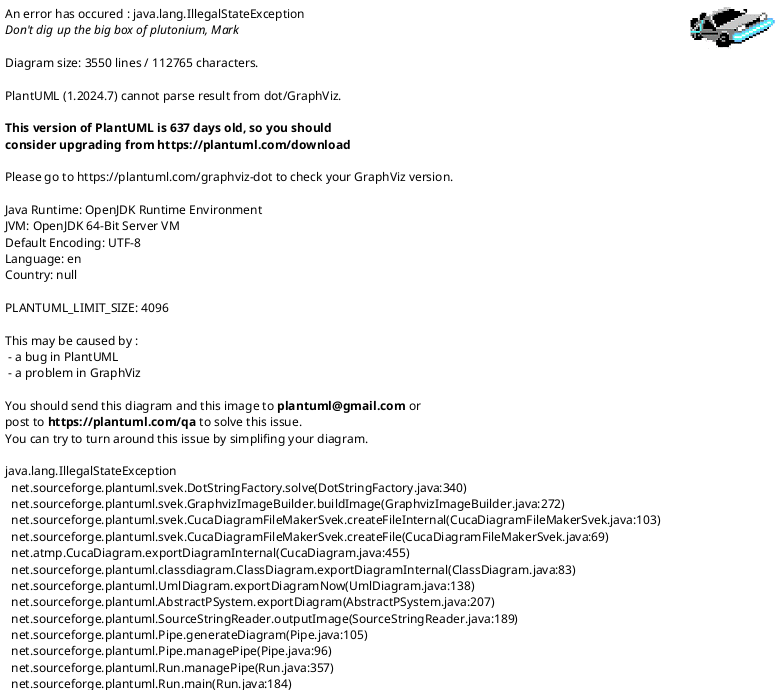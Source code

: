 @startuml





/' Objects '/

namespace RayTracer {
	abstract class ILogger {
		+~ILogger()
		+{abstract} debug(const std::string& message) : void
		+{abstract} error(const std::string& message) : void
		+{abstract} fatal(const std::string& message) : void
		+{abstract} info(const std::string& message) : void
		+{abstract} subscribeCallback(int type, const std::string& name, std::function<void ( const std::string& )> callback) : void
		+{abstract} trace(const std::string& message) : void
		+{abstract} unsubscribeCallback(int type, const std::string& name) : void
		+{abstract} warn(const std::string& message) : void
	}

	class Logger {
		-function<void(const std::string &) : std::map<int , std::map<std::string ,
		+debug(const std::string& message) : void
		+error(const std::string& message) : void
		+fatal(const std::string& message) : void
		+info(const std::string& message) : void
		-print(int levelT, const std::string& level, const std::string& message) : void
		+subscribeCallback(int type, const std::string& name, std::function<void ( const std::string& )> callback) : void
		+trace(const std::string& message) : void
		+unsubscribeCallback(int type, const std::string& name) : void
		+warn(const std::string& message) : void
	}

	class Main {
		+Main(ILogger& logger)
		+~Main()
		-_logger : ILogger&
		-_scene : Scenes::Scene
		-parseCmdArgs(int argc, char** argv) : bool
		+operator()(int argc, char** argv) : int
		-_baseFilePath : std::string
		-_sceneConfFilePath : std::string
		-exportScene(const std::string& baseFilePath) : void
		-help() : void {query}
		-run() : void
	}

	class Main::ArgumentError {
		+ArgumentError(const std::string& message)
		+what() : char* {query}
		-_message : std::string
	}

	class Main::MainError {
		+MainError(const std::string& message)
		+what() : char* {query}
		-_message : std::string
	}

	class Parameters {
		#Parameters()
		+~Parameters()
		+{static} getInstance() : Parameters&
		+getDouble(const std::string& key) : double {query}
		+getInt(const std::string& key) : int {query}
		#{static} _parameters : static std::unique_ptr<Parameters>
		#_valuesDouble : std::map<std::string, double>
		#_valuesInt : std::map<std::string, int>
		#_valuesString : std::map<std::string, std::string>
		+getString(const std::string& key) : std::string& {query}
		#parseCmdArg(const std::string& key, const std::string& value) : void
		+parseCmdArgs(int argc, char** argv) : void
		+set(const std::string& key, int value) : void
		+set(const std::string& key, double value) : void
		+set(const std::string& key, const std::string& value) : void
		+setIfNotExists(const std::string& key, int value) : void
		+setIfNotExists(const std::string& key, double value) : void
		+setIfNotExists(const std::string& key, const std::string& value) : void
	}

	class Parameters::KeyNotFoundError {
		+KeyNotFoundError(const std::string& key)
		+what() : char* {query}
		-_key : std::string
	}

	class Progress {
		+Progress(float max, float threshold, ILogger& logger)
		-_logger : ILogger&
		-_current : double
		-_max : double
		-_nextStep : double
		-_step : double
		+add(float value) : void
	}

	namespace Scenes {
		class ConfigWrapper {
			+ConfigWrapper(ILogger& logger)
			+~ConfigWrapper()
			-_logger : ILogger&
			-_scene : std::shared_ptr<ISetting>
			+getSetting() : std::shared_ptr<ISetting> {query}
			-_config : std::shared_ptr<libconfig::Config>
			+readFile(const std::string& path) : void
			+writeFile(const std::string& path) : void
		}

		class ConfigWrapper::ReadException {
			+ReadException(const std::string& message)
			+what() : char*
			-_message : std::string
		}

		class ConfigWrapper::WriteException {
			+WriteException(const std::string& message)
			+what() : char*
			-_message : std::string
		}

		class Displayable {
			+getAmbientLight() : Entities::ILight& {query}
			+getAmbientLight() : Entities::ILight&
			-_lights : std::vector<std::reference_wrapper<Entities::ILight>>
			+getLightList() : std::vector<std::reference_wrapper<Entities::ILight>>& {query}
			+getLightList() : std::vector<std::reference_wrapper<Entities::ILight>>&
			-_primitives : std::vector<std::reference_wrapper<Entities::IPrimitive>>
			+getPrimitiveList() : std::vector<std::reference_wrapper<Entities::IPrimitive>>& {query}
			+getPrimitiveList() : std::vector<std::reference_wrapper<Entities::IPrimitive>>&
		}

		class Displayable::DisplayableException {
			+DisplayableException(const std::string& key)
			+what() : char*
			-_msg : std::string
		}

		abstract class IConfig {
			+~IConfig()
			+{abstract} getSetting() : std::shared_ptr<ISetting> {query}
			+{abstract} readFile(const std::string& path) : void
			+{abstract} writeFile(const std::string& path) : void
		}

		abstract class IDisplayable {
			+{abstract} getAmbientLight() : Entities::ILight& {query}
			+{abstract} getAmbientLight() : Entities::ILight&
			+{abstract} getLightList() : std::vector<std::reference_wrapper<Entities::ILight>>& {query}
			+{abstract} getLightList() : std::vector<std::reference_wrapper<Entities::ILight>>&
			+{abstract} getPrimitiveList() : std::vector<std::reference_wrapper<Entities::IPrimitive>>& {query}
			+{abstract} getPrimitiveList() : std::vector<std::reference_wrapper<Entities::IPrimitive>>&
		}

		abstract class IDisplayable::IDisplayableException {
			+~IDisplayableException()
			+{abstract} what() : char*
		}

		abstract class ISceneState {
			+{abstract} getState() : int {query}
			+{abstract} changeState(States state) : void
		}

		abstract class ISetting {
			+{abstract} operatorbool() {query}
			+{abstract} operatorconstchar*() {query}
			+{abstract} operatordouble() {query}
			+{abstract} operatorint() {query}
			+{abstract} string() {query}
			+~ISetting()
			+{abstract} getLength() : int {query}
			+{abstract} getConfig() : std::shared_ptr<libconfig::Config> {query}
			+{abstract} getKey() : std::string {query}
			+{abstract} getPath() : std::string {query}
			+{abstract} get(const std::string& key) : std::unique_ptr<ISetting> {query}
			+{abstract} get(int index) : std::unique_ptr<ISetting> {query}
			+{abstract} get() : std::unique_ptr<ISetting> {query}
			+{abstract} getSetting(const std::string& key) : void
			+{abstract} getSetting(int index) : void
			+{abstract} moveTo(const std::string& key) : void
			+{abstract} moveTo(int index) : void
		}

		abstract class ISetting::IParsingException {
			+~IParsingException()
			+{abstract} what() : char*
		}

		abstract class ISetting::ITypeException {
			+~ITypeException()
			+{abstract} what() : char*
		}

		class Scene {
			+Scene(ILogger& logger)
			+~Scene()
			-_displayable : Displayable
			-_logger : ILogger&
			-_state : SceneState
			+getState() : SceneState&
			+getState() : SceneState& {query}
			+isReady() : bool {query}
			-_future : std::future<void>
			+getFileBase() : std::string& {query}
			-_cameras : std::vector<std::reference_wrapper<Entities::ICamera>>
			+getCameras() : std::vector<std::reference_wrapper<Entities::ICamera>>& {query}
			+getCameras() : std::vector<std::reference_wrapper<Entities::ICamera>>&
			+cancel() : void
			-loadConfig(const ISetting& setting) : void
			+operator()(const ISetting &, const std::string& event) : void
			+renders() : void
			-waitTillCancel() : void
			+wait_end() : void
		}

		class SceneLoader {
			+SceneLoader(const std::string& filePath, ILogger& logger)
			+~SceneLoader()
			-_logger : ILogger&
			-_lastWriteTime : std::filesystem::file_time_type
			-function<void(const ISetting &) : std::map<std::string ,
			-_filePath : std::string
			-_configWrapper : std::unique_ptr<IConfig>
			-_entityLoader : std::unique_ptr<Plugins::Entities::EntityLoader>
			-_filterLoader : std::unique_ptr<Plugins::Filters::FilterLoader>
			-_materialLoader : std::unique_ptr<Plugins::Materials::MaterialLoader>
			+{static} checkGoodFile(const std::string& filePath) : void
			+subscribe(const std::string& event, std::function<void ( const ISetting& )> func) : void
			+update() : void
		}

		class SceneLoader::BadFileError {
			+BadFileError(const std::string& error)
			+what() : char*
			-_error : std::string
		}

		class SceneState {
			+SceneState()
			+getState() : ISceneState::States {query}
			-_state : States
			-mutex : std::mutex
			+changeState(const ISceneState::States& state) : void
		}

		class SettingWrapper {
			+SettingWrapper(const std::shared_ptr<libconfig::Config>& config)
			+SettingWrapper(const ISetting& src)
			+operatorbool() {query}
			+operatorconstchar*() {query}
			+operatordouble() {query}
			+operatorint() {query}
			+string() {query}
			+~SettingWrapper()
			+getLength() : int {query}
			-_setting : libconfig::Setting*
			-_config : std::shared_ptr<libconfig::Config>
			+getConfig() : std::shared_ptr<libconfig::Config> {query}
			+getKey() : std::string {query}
			+getPath() : std::string {query}
			+get(const std::string& key) : std::unique_ptr<ISetting> {query}
			+get(int index) : std::unique_ptr<ISetting> {query}
			+get() : std::unique_ptr<ISetting> {query}
			+getSetting(const std::string& key) : void
			+getSetting(int index) : void
			+moveTo(const std::string& key) : void
			+moveTo(int index) : void
		}

		class SettingWrapper::ParsingException {
			+ParsingException(const std::string& key)
			+what() : char*
			-_msg : std::string
		}

		class SettingWrapper::TypeException {
			+TypeException(const std::string& key)
			+what() : char*
			-_msg : std::string
		}

		enum ISceneState::States {
			CANCELLED
			FINISHED
			RUNNING
		}
	}

	namespace PluginsExt {
		namespace Zebra {
			class ZebraCreator {
				+~ZebraCreator()
				+create(const Scenes::ISetting& config, ILogger& logger) : RayTracer::Entities::IMaterial*
				-_elements : std::vector<ZebraMaterial*>
			}

			class ZebraMaterial {
				+ZebraMaterial(const Scenes::ISetting& config)
				-_ambient : Entities::Transform::Vector3f
				-_diffuse : Entities::Transform::Vector3f
				-_specular : Entities::Transform::Vector3f
				-_impair : Images::Color
				-_pair : Images::Color
				+getColor(const Images::Ray& ray, const Entities::Transform::ITransform& centerObj, const Entities::Transform::Vector3f& intersect, const Scenes::IDisplayable& displayable) : Images::Color {query}
				+redirectionLight(const Images::Ray& ray, const Scenes::IDisplayable& displayable, const Entities::Transform::Vector3f& intersect) : Images::Color {query}
				-_shininess : double
				-_size : double
				+setColor(const Images::Color& color) : void
			}
		}

		namespace Triangle {
			class TriangleCreator {
				+~TriangleCreator()
				+create(const Scenes::ISetting& config, ILogger& logger) : RayTracer::Entities::IEntity*
				-_elements : std::vector<TriangleEntity*>
			}

			class TriangleEntity {
				+TriangleEntity(const Scenes::ISetting& config, ILogger& logger)
				+getTransform() : Entities::Transform::ITransform&
				+getTransform() : Entities::Transform::ITransform& {query}
				-_transform : Entities::Transform::Transform
				-_pointOne : Entities::Transform::Vector3f
				-_pointThree : Entities::Transform::Vector3f
				-_pointTwo : Entities::Transform::Vector3f
				-_logger : ILogger&
				+getColor(const Images::Ray& ray, const Scenes::IDisplayable& displayable, const Entities::Transform::Vector3f& intersect) : Images::Color {query}
				+redirectionLight(const Images::Ray& ray, const Scenes::IDisplayable& displayable, const Entities::Transform::Vector3f& intersect) : Images::Color {query}
				+getType() : Type {query}
				+isCollided(const Entities::Transform::Vector3f& point) : bool {query}
				+isCollided(const Images::Ray& ray) : std::optional<Entities::Transform::Vector3f> {query}
				-_material : std::optional<std::reference_wrapper<Entities::IMaterial>>
			}
		}

		namespace Transparency {
			class TransparencyCreator {
				+~TransparencyCreator()
				+create(const Scenes::ISetting& config, ILogger& logger) : RayTracer::Entities::IMaterial*
				-_elements : std::vector<TransparencyMaterial*>
			}

			class TransparencyMaterial {
				+TransparencyMaterial(const Scenes::ISetting& config)
				-_ambient : Entities::Transform::Vector3f
				-_diffuse : Entities::Transform::Vector3f
				-_specular : Entities::Transform::Vector3f
				-_color : Images::Color
				+getColor(const Images::Ray& ray, const Entities::Transform::ITransform& centerObj, const Entities::Transform::Vector3f& intersect, const Scenes::IDisplayable& displayable) : Images::Color {query}
				-getNextColor(const Images::Ray& ray, const Entities::Transform::Vector3f& intersect, const Scenes::IDisplayable& displayable) : Images::Color {query}
				+redirectionLight(const Images::Ray& ray, const Scenes::IDisplayable& displayable, const Entities::Transform::Vector3f& intersect) : Images::Color {query}
				-_shininess : double
				-_transparency : double
				+setColor(const Images::Color& color) : void
			}
		}

		namespace Torus {
			class TorusCreator {
				+~TorusCreator()
				+create(const Scenes::ISetting& config, ILogger& logger) : RayTracer::Entities::IEntity*
				-_elements : std::vector<TorusEntity*>
			}

			class TorusEntity {
				+TorusEntity(const Scenes::ISetting& config, ILogger& logger)
				+getTransform() : Entities::Transform::ITransform&
				+getTransform() : Entities::Transform::ITransform& {query}
				-_transform : Entities::Transform::Transform
				-_logger : ILogger&
				+getColor(const Images::Ray& ray, const Scenes::IDisplayable& displayable, const Entities::Transform::Vector3f& intersect) : Images::Color {query}
				+redirectionLight(const Images::Ray& ray, const Scenes::IDisplayable& displayable, const Entities::Transform::Vector3f& intersect) : Images::Color {query}
				+getType() : Type {query}
				+isCollided(const Entities::Transform::Vector3f& point) : bool {query}
				-_maxRadius : double
				-_minRadius : double
				+isCollided(const Images::Ray& ray) : std::optional<Entities::Transform::Vector3f> {query}
				-_material : std::optional<std::reference_wrapper<RayTracer::Entities::IMaterial>>
			}
		}

		namespace SpotLight {
			class SpotLightCreator {
				+~SpotLightCreator()
				+create(const Scenes::ISetting& config, ILogger& logger) : RayTracer::Entities::IEntity*
				-_elements : std::vector<SpotLightEntity*>
			}

			class SpotLightEntity {
				+SpotLightEntity(const Scenes::ISetting& config, ILogger& logger)
				+~SpotLightEntity()
				+getTransform() : Entities::Transform::ITransform&
				+getTransform() : Entities::Transform::ITransform& {query}
				-_transform : Entities::Transform::Transform
				-_logger : ILogger&
				-_color : Images::Color
				+getColor(const Entities::Transform::Vector3f& point, const Scenes::IDisplayable& displayable) : Images::Color {query}
				+getColor() : Images::Color& {query}
				+getType() : Type {query}
				+isAmbient() : bool {query}
				-_angle : double
				-_power : double
				-_radius : double
				+getPower() : double {query}
				+setColor(const Images::Color& color) : void
			}
		}

		namespace Sphere {
			class SphereCreator {
				+~SphereCreator()
				+create(const Scenes::ISetting& config, ILogger& logger) : RayTracer::Entities::IEntity*
				-_elements : std::vector<SphereEntity*>
			}

			class SphereEntity {
				+SphereEntity(const Scenes::ISetting& config, ILogger& logger)
				+getTransform() : Entities::Transform::ITransform&
				+getTransform() : Entities::Transform::ITransform& {query}
				-_transform : Entities::Transform::Transform
				-_logger : ILogger&
				+getColor(const Images::Ray& ray, const Scenes::IDisplayable& displayable, const Entities::Transform::Vector3f& intersect) : Images::Color {query}
				+redirectionLight(const Images::Ray& ray, const Scenes::IDisplayable& displayable, const Entities::Transform::Vector3f& intersect) : Images::Color {query}
				+getType() : Type {query}
				+isCollided(const Entities::Transform::Vector3f& point) : bool {query}
				-_radius : double
				+isCollided(const Images::Ray& ray) : std::optional<Entities::Transform::Vector3f> {query}
				-_material : std::optional<std::reference_wrapper<RayTracer::Entities::IMaterial>>
			}
		}

		namespace Refraction {
			class RefractionCreator {
				+~RefractionCreator()
				+create(const Scenes::ISetting& config, ILogger& logger) : RayTracer::Entities::IMaterial*
				-_elements : std::vector<RefractionMaterial*>
			}

			class RefractionMaterial {
				+RefractionMaterial(const Scenes::ISetting& config)
				-_ambient : Entities::Transform::Vector3f
				-_diffuse : Entities::Transform::Vector3f
				-_refraction : Entities::Transform::Vector3f
				-_specular : Entities::Transform::Vector3f
				-_color : Images::Color
				+getColor(const Images::Ray& ray, const Entities::Transform::ITransform& centerObj, const Entities::Transform::Vector3f& intersect, const Scenes::IDisplayable& displayable) : Images::Color {query}
				-getNextColor(const Images::Ray& ray, const Entities::Transform::Vector3f& intersect, const Scenes::IDisplayable& displayable) : Images::Color {query}
				+redirectionLight(const Images::Ray& ray, const Scenes::IDisplayable& displayable, const Entities::Transform::Vector3f& intersect) : Images::Color {query}
				-_shininess : double
				-_transparency : double
				+setColor(const Images::Color& color) : void
			}
		}

		namespace PointLight {
			class PointLightCreator {
				+~PointLightCreator()
				+create(const Scenes::ISetting& config, ILogger& logger) : RayTracer::Entities::IEntity*
				-_elements : std::vector<PointLightEntity*>
			}

			class PointLightEntity {
				+PointLightEntity(const Scenes::ISetting& config, ILogger& logger)
				+~PointLightEntity()
				+getTransform() : Entities::Transform::ITransform&
				+getTransform() : Entities::Transform::ITransform& {query}
				-_transform : Entities::Transform::Transform
				-_logger : ILogger&
				-_color : Images::Color
				+getColor(const Entities::Transform::Vector3f& point, const Scenes::IDisplayable& displayable) : Images::Color {query}
				+getColor() : Images::Color& {query}
				+getType() : Type {query}
				+isAmbient() : bool {query}
				-_power : double
				-_radius : double
				+getPower() : double {query}
				+setColor(const Images::Color& color) : void
			}
		}

		namespace Plane {
			class PlaneCreator {
				+~PlaneCreator()
				+create(const Scenes::ISetting& config, ILogger& logger) : RayTracer::Entities::IEntity*
				-_elements : std::vector<PlaneEntity*>
			}

			class PlaneEntity {
				+PlaneEntity(const Scenes::ISetting& config, ILogger& logger)
				+getTransform() : Entities::Transform::ITransform&
				+getTransform() : Entities::Transform::ITransform& {query}
				-_transform : Entities::Transform::Transform
				-_logger : ILogger&
				+getColor(const Images::Ray& ray, const Scenes::IDisplayable& displayable, const Entities::Transform::Vector3f& intersect) : Images::Color {query}
				+redirectionLight(const Images::Ray& ray, const Scenes::IDisplayable& displayable, const Entities::Transform::Vector3f& intersect) : Images::Color {query}
				+getType() : Type {query}
				+isCollided(const Entities::Transform::Vector3f& point) : bool {query}
				+isCollided(const Images::Ray& ray) : std::optional<Entities::Transform::Vector3f> {query}
				-_material : std::optional<std::reference_wrapper<RayTracer::Entities::IMaterial>>
			}
		}

		namespace PlainMaterial {
			class PlainMaterial {
				+PlainMaterial(const Scenes::ISetting& config)
				-_ambient : Entities::Transform::Vector3f
				-_diffuse : Entities::Transform::Vector3f
				-_specular : Entities::Transform::Vector3f
				-_color : Images::Color
				+getColor(const Images::Ray& ray, const Entities::Transform::ITransform& centerObj, const Entities::Transform::Vector3f& intersect, const Scenes::IDisplayable& displayable) : Images::Color {query}
				+redirectionLight(const Images::Ray& ray, const Scenes::IDisplayable& displayable, const Entities::Transform::Vector3f& intersect) : Images::Color {query}
				+round(const Images::Color& color) : Images::Color {query}
				-_shininess : double
				+setColor(const Images::Color& color) : void
			}

			class PlainMaterialCreator {
				+~PlainMaterialCreator()
				+create(const Scenes::ISetting& config, ILogger& logger) : RayTracer::Entities::IMaterial*
				-_elements : std::vector<PlainMaterial*>
			}
		}

		namespace Obj {
			class ObjCreator {
				+~ObjCreator()
				+create(const Scenes::ISetting& config, ILogger& logger) : RayTracer::Entities::IEntity*
				-_elements : std::vector<ObjEntity*>
			}

			class ObjEntity {
				+ObjEntity(const Scenes::ISetting& config, ILogger& logger)
				+getTransform() : Entities::Transform::ITransform&
				+getTransform() : Entities::Transform::ITransform& {query}
				-_transform : Entities::Transform::Transform
				-_logger : ILogger&
				+getColor(const Images::Ray& ray, const Scenes::IDisplayable& displayable, const Entities::Transform::Vector3f& intersect) : Images::Color {query}
				+redirectionLight(const Images::Ray& ray, const Scenes::IDisplayable& displayable, const Entities::Transform::Vector3f& intersect) : Images::Color {query}
				+getType() : Type {query}
				+isCollided(const Entities::Transform::Vector3f& point) : bool {query}
				+isCollided(const Images::Ray& ray) : std::optional<Entities::Transform::Vector3f> {query}
				-_material : std::optional<std::reference_wrapper<Entities::IMaterial>>
				-_normalList : std::vector<Entities::Transform::Vector3f>
				-_pointList : std::vector<Entities::Transform::Vector3f>
				-_faceList : std::vector<Face>
				-_triangleList : std::vector<Face>
				+triangulatePolygon(Face face) : void
			}

			class ObjEntity::Face {
				+Face(std::string& faceString)
				+Face(int firstPoint, int secondPoint, int thirdPoint, int firstNormal, int secondNormal, int thirdNormal)
				+~Face()
				+_size : int
				-_normals : std::vector<int>
				-_points : std::vector<int>
				-_textures : std::vector<int>
				+getNormalsIndexes() : std::vector<int>& {query}
				+getPointsIndexes() : std::vector<int>& {query}
			}
		}

		namespace Mirror {
			class MirrorCreator {
				+~MirrorCreator()
				+create(const Scenes::ISetting& config, ILogger& logger) : RayTracer::Entities::IMaterial*
				-_elements : std::vector<MirrorMaterial*>
			}

			class MirrorMaterial {
				+MirrorMaterial(const Scenes::ISetting& config)
				-_ambient : Entities::Transform::Vector3f
				-_diffuse : Entities::Transform::Vector3f
				-_specular : Entities::Transform::Vector3f
				-_color : Images::Color
				+getColor(const Images::Ray& ray, const Entities::Transform::ITransform& centerObj, const Entities::Transform::Vector3f& intersect, const Scenes::IDisplayable& displayable) : Images::Color {query}
				-getNextColor(const Images::Ray& ray, const Entities::Transform::ITransform& centerObj, const Entities::Transform::Vector3f& intersect, const Scenes::IDisplayable& displayable) : Images::Color {query}
				+redirectionLight(const Images::Ray& ray, const Scenes::IDisplayable& displayable, const Entities::Transform::Vector3f& intersect) : Images::Color {query}
				-_shininess : double
				-_transparency : double
				-randomDouble(double min, double max) : double {query}
				+setColor(const Images::Color& color) : void
			}
		}

		namespace LimitedPlane {
			class LimitedPlaneCreator {
				+~LimitedPlaneCreator()
				+create(const Scenes::ISetting& config, ILogger& logger) : RayTracer::Entities::IEntity*
				-_elements : std::vector<LimitedPlaneEntity*>
			}

			class LimitedPlaneEntity {
				+LimitedPlaneEntity(const Scenes::ISetting& config, ILogger& logger)
				+getTransform() : Entities::Transform::ITransform&
				+getTransform() : Entities::Transform::ITransform& {query}
				-_transform : Entities::Transform::Transform
				-_logger : ILogger&
				+getColor(const Images::Ray& ray, const Scenes::IDisplayable& displayable, const Entities::Transform::Vector3f& intersect) : Images::Color {query}
				+redirectionLight(const Images::Ray& ray, const Scenes::IDisplayable& displayable, const Entities::Transform::Vector3f& intersect) : Images::Color {query}
				-_size : RayTracer::Entities::Transform::Vector2i
				+getType() : Type {query}
				+isCollided(const Entities::Transform::Vector3f& point) : bool {query}
				+isCollided(const Images::Ray& ray) : std::optional<Entities::Transform::Vector3f> {query}
				-_material : std::optional<std::reference_wrapper<Entities::IMaterial>>
			}
		}

		namespace LimitedCylinder {
			class LimitedCylinderCreator {
				+~LimitedCylinderCreator()
				+create(const Scenes::ISetting& config, ILogger& logger) : RayTracer::Entities::IEntity*
				-_elements : std::vector<LimitedCylinderEntity*>
			}

			class LimitedCylinderEntity {
				+LimitedCylinderEntity(const Scenes::ISetting& config, ILogger& logger)
				+getTransform() : Entities::Transform::ITransform&
				+getTransform() : Entities::Transform::ITransform& {query}
				-_transform : Entities::Transform::Transform
				-_direction : Entities::Transform::Vector3f
				-_logger : ILogger&
				+getColor(const Images::Ray& ray, const Scenes::IDisplayable& displayable, const Entities::Transform::Vector3f& intersect) : Images::Color {query}
				+redirectionLight(const Images::Ray& ray, const Scenes::IDisplayable& displayable, const Entities::Transform::Vector3f& intersect) : Images::Color {query}
				+getType() : Type {query}
				+isCollided(const Entities::Transform::Vector3f& point) : bool {query}
				-_height : double
				-_radius : double
				+isCollided(const Images::Ray& ray) : std::optional<Entities::Transform::Vector3f> {query}
				-_material : std::optional<std::reference_wrapper<RayTracer::Entities::IMaterial>>
			}
		}

		namespace LimitedCone {
			class LimitedConeCreator {
				+~LimitedConeCreator()
				+create(const Scenes::ISetting& config, ILogger& logger) : RayTracer::Entities::IEntity*
				-_elements : std::vector<LimitedConeEntity*>
			}

			class LimitedConeEntity {
				+LimitedConeEntity(const Scenes::ISetting& config, ILogger& logger)
				+getTransform() : Entities::Transform::ITransform&
				+getTransform() : Entities::Transform::ITransform& {query}
				-_transform : Entities::Transform::Transform
				-_logger : ILogger&
				+getColor(const Images::Ray& ray, const Scenes::IDisplayable& displayable, const Entities::Transform::Vector3f& intersect) : Images::Color {query}
				+redirectionLight(const Images::Ray& ray, const Scenes::IDisplayable& displayable, const Entities::Transform::Vector3f& intersect) : Images::Color {query}
				+getType() : Type {query}
				+isCollided(const Entities::Transform::Vector3f& point) : bool {query}
				-_angle : double
				-_height : double
				+isCollided(const Images::Ray& ray) : std::optional<Entities::Transform::Vector3f> {query}
				-_material : std::optional<std::reference_wrapper<RayTracer::Entities::IMaterial>>
			}
		}

		namespace Disk {
			class DiskCreator {
				+~DiskCreator()
				+create(const Scenes::ISetting& config, ILogger& logger) : RayTracer::Entities::IEntity*
				-_elements : std::vector<DiskEntity*>
			}

			class DiskEntity {
				+DiskEntity(const Scenes::ISetting& config, ILogger& logger)
				+getTransform() : Entities::Transform::ITransform&
				+getTransform() : Entities::Transform::ITransform& {query}
				-_transform : Entities::Transform::Transform
				-_logger : ILogger&
				+getColor(const Images::Ray& ray, const Scenes::IDisplayable& displayable, const Entities::Transform::Vector3f& intersect) : Images::Color {query}
				+redirectionLight(const Images::Ray& ray, const Scenes::IDisplayable& displayable, const Entities::Transform::Vector3f& intersect) : Images::Color {query}
				+getType() : Type {query}
				+isCollided(const Entities::Transform::Vector3f& point) : bool {query}
				-_radius : double
				+isCollided(const Images::Ray& ray) : std::optional<Entities::Transform::Vector3f> {query}
				-_material : std::optional<std::reference_wrapper<Entities::IMaterial>>
			}
		}

		namespace Cylinder {
			class CylinderCreator {
				+~CylinderCreator()
				+create(const Scenes::ISetting& config, ILogger& logger) : RayTracer::Entities::IEntity*
				-_elements : std::vector<CylinderEntity*>
			}

			class CylinderEntity {
				+CylinderEntity(const Scenes::ISetting& config, ILogger& logger)
				+getTransform() : Entities::Transform::ITransform&
				+getTransform() : Entities::Transform::ITransform& {query}
				-_transform : Entities::Transform::Transform
				-_direction : Entities::Transform::Vector3f
				-_logger : ILogger&
				+getColor(const Images::Ray& ray, const Scenes::IDisplayable& displayable, const Entities::Transform::Vector3f& intersect) : Images::Color {query}
				+redirectionLight(const Images::Ray& ray, const Scenes::IDisplayable& displayable, const Entities::Transform::Vector3f& intersect) : Images::Color {query}
				+getType() : Type {query}
				+isCollided(const Entities::Transform::Vector3f& point) : bool {query}
				-_radius : double
				+isCollided(const Images::Ray& ray) : std::optional<Entities::Transform::Vector3f> {query}
				-_material : std::optional<std::reference_wrapper<RayTracer::Entities::IMaterial>>
			}
		}

		namespace Cone {
			class ConeCreator {
				+~ConeCreator()
				+create(const Scenes::ISetting& config, ILogger& logger) : RayTracer::Entities::IEntity*
				-_elements : std::vector<ConeEntity*>
			}

			class ConeEntity {
				+ConeEntity(const Scenes::ISetting& config, ILogger& logger)
				+getTransform() : Entities::Transform::ITransform&
				+getTransform() : Entities::Transform::ITransform& {query}
				-_transform : Entities::Transform::Transform
				-_logger : ILogger&
				+getColor(const Images::Ray& ray, const Scenes::IDisplayable& displayable, const Entities::Transform::Vector3f& intersect) : Images::Color {query}
				+redirectionLight(const Images::Ray& ray, const Scenes::IDisplayable& displayable, const Entities::Transform::Vector3f& intersect) : Images::Color {query}
				+getType() : Type {query}
				+isCollided(const Entities::Transform::Vector3f& point) : bool {query}
				-_angle : double
				+isCollided(const Images::Ray& ray) : std::optional<Entities::Transform::Vector3f> {query}
				-_material : std::optional<std::reference_wrapper<RayTracer::Entities::IMaterial>>
			}
		}

		namespace ChessBoard {
			class ChessBoardCreator {
				+~ChessBoardCreator()
				+create(const Scenes::ISetting& config, ILogger& logger) : RayTracer::Entities::IMaterial*
				-_elements : std::vector<ChessBoardMaterial*>
			}

			class ChessBoardMaterial {
				+ChessBoardMaterial(const Scenes::ISetting& config)
				-_ambient : Entities::Transform::Vector3f
				-_diffuse : Entities::Transform::Vector3f
				-_specular : Entities::Transform::Vector3f
				-_impair : Images::Color
				-_pair : Images::Color
				+getColor(const Images::Ray& ray, const Entities::Transform::ITransform& centerObj, const Entities::Transform::Vector3f& intersect, const Scenes::IDisplayable& displayable) : Images::Color {query}
				+redirectionLight(const Images::Ray& ray, const Scenes::IDisplayable& displayable, const Entities::Transform::Vector3f& intersect) : Images::Color {query}
				-_shininess : double
				-_size : double
				+setColor(const Images::Color& color) : void
			}
		}

		namespace Camera {
			class CameraCreator {
				+~CameraCreator()
				+create(const Scenes::ISetting& config, ILogger& logger) : RayTracer::Entities::IEntity*
				-_elements : std::vector<CameraEntity*>
			}

			class CameraEntity {
				+CameraEntity(const Scenes::ISetting& config, ILogger& logger)
				+~CameraEntity()
				+getTransform() : Entities::Transform::ITransform&
				+getTransform() : Entities::Transform::ITransform& {query}
				-_transform : Entities::Transform::Transform
				-_size : Entities::Transform::Vector2i
				+getSize() : Entities::Transform::Vector2i& {query}
				-_logger : ILogger&
				-_image : Images::Image
				+getImage() : Images::Image& {query}
				+render(const Scenes::IDisplayable& displayable, const Scenes::ISceneState& state) : Images::Image&
				+getType() : Type {query}
				-_focal : double
				+getFocal() : double {query}
				-_maxThread : int
				-_filters : std::list<std::reference_wrapper<Filters::IFilter>>
				+getFilters() : std::list<std::reference_wrapper<Filters::IFilter>>&
				+getCluster() : std::size_t {query}
				+setCluster(std::size_t cluster) : void
				+setFocal(double value) : void
				+setSize(const Entities::Transform::Vector2i& vector) : void
			}

			namespace FullCustom {
				class CameraCustomCreator {
					+~CameraCustomCreator()
					+create(const Scenes::ISetting& config, ILogger& logger) : RayTracer::Entities::IEntity*
					-_elements : std::vector<CameraCustomEntity*>
				}

				class CameraCustomEntity {
					+CameraCustomEntity(const Scenes::ISetting& config, ILogger& logger)
					+~CameraCustomEntity()
					+getTransform() : Entities::Transform::ITransform&
					+getTransform() : Entities::Transform::ITransform& {query}
					-_positionCamera : Entities::Transform::Transform
					-_screenSize : Entities::Transform::Vector2i
					+getSize() : Entities::Transform::Vector2i& {query}
					-_logger : ILogger&
					+getImage() : Images::Image& {query}
					+render(const Scenes::IDisplayable& displayable, const Scenes::ISceneState& state) : Images::Image&
					+getType() : Type {query}
					-_fov : double
					+getFocal() : double {query}
					-_maxThread : int
					-_filters : std::list<std::reference_wrapper<Filters::IFilter>>
					+getFilters() : std::list<std::reference_wrapper<Filters::IFilter>>&
					-_image : std::optional<Images::Image>
					+getCluster() : std::size_t {query}
					+setCluster(std::size_t cluster) : void
					+setFocal(double value) : void
					+setSize(const Entities::Transform::Vector2i& vector) : void
				}

				class CustomRayIterator {
					+CustomRayIterator(const Entities::Transform::Vector3f& cameraPos, const Entities::Transform::Vector2i& screenSize, const Entities::Transform::Vector3f& fov, std::size_t unit)
					-_screenSize : Entities::Transform::Vector2i
					-_cameraPos : Entities::Transform::Vector3f
					-_fov : Entities::Transform::Vector3f
					-_fovXYZ : Entities::Transform::Vector3f
					+begin() : std::unique_ptr<Images::IRayIterator::IIterator> {query}
					+end() : std::unique_ptr<Images::IRayIterator::IIterator> {query}
				}

				class CustomRayIterator::Iterator {
					+Iterator(const Entities::Transform::Vector3f& cameraPos, const Entities::Transform::Vector2i& screenSize, const Entities::Transform::Vector3f& fovXYZ, const Entities::Transform::Vector3f& fov, std::size_t x, std::size_t y)
					+operator=(const CustomRayIterator::Iterator& other) : CustomRayIterator :: Iterator&
					-_screenSize : Entities::Transform::Vector2i
					-_cameraPos : Entities::Transform::Vector3f
					-_fov : Entities::Transform::Vector3f
					-_fovXYZ : Entities::Transform::Vector3f
					-_normal : Entities::Transform::Vector3f
					+operator++() : IIterator&
					+operator*() : Images :: Ray&
					-_ray : Images::Ray
					+operator!=(const Images::IRayIterator::IIterator& other) : bool {query}
					+operator==(const Images::IRayIterator::IIterator& other) : bool {query}
					-_x : std::size_t
					-_y : std::size_t
					+toString() : std::string {query}
				}
			}

			namespace Clustered {
				class CameraClusterCreator {
					+~CameraClusterCreator()
					+create(const Scenes::ISetting& config, ILogger& logger) : RayTracer::Entities::IEntity*
					-_elements : std::vector<CameraClusterEntity*>
				}

				class CameraClusterEntity {
					+CameraClusterEntity(const Scenes::ISetting& config, ILogger& logger)
					+~CameraClusterEntity()
					+getTransform() : Entities::Transform::ITransform&
					+getTransform() : Entities::Transform::ITransform& {query}
					-_screen : Entities::Transform::Transform
					-_screenSize : Entities::Transform::Vector2i
					+getSize() : Entities::Transform::Vector2i& {query}
					-_logger : ILogger&
					+getImage() : Images::Image& {query}
					+render(const Scenes::IDisplayable& displayable, const Scenes::ISceneState& state) : Images::Image&
					+getType() : Type {query}
					-_fov : double
					+getFocal() : double {query}
					-_cluster : int
					-_maxThread : int
					-_filters : std::list<std::reference_wrapper<Filters::IFilter>>
					+getFilters() : std::list<std::reference_wrapper<Filters::IFilter>>&
					-_image : std::optional<Images::Image>
					+getCluster() : std::size_t {query}
					+setCluster(std::size_t cluster) : void
					+setFocal(double value) : void
					+setSize(const Entities::Transform::Vector2i& vector) : void
				}

				class ClusterRayIterator {
					+ClusterRayIterator(const Entities::Transform::Vector3f& cameraPos, const Entities::Transform::Vector3f& screenPosCenter, const Entities::Transform::Vector2i& screenSize, std::size_t unit)
					-_screenSize : Entities::Transform::Vector2i
					-_cameraPos : Entities::Transform::Vector3f
					-_screenPosCenter : Entities::Transform::Vector3f
					-_screenPosTopLeft : Entities::Transform::Vector3f
					-_unit : std::size_t
					+begin() : std::unique_ptr<Images::IRayIterator::IIterator> {query}
					+end() : std::unique_ptr<Images::IRayIterator::IIterator> {query}
				}

				class ClusterRayIterator::Iterator {
					+Iterator(const Entities::Transform::Vector3f& cameraPos, const Entities::Transform::Vector2i& screenSize, const Entities::Transform::Vector3f& screenPosCenter, std::size_t x, std::size_t y, std::size_t cluster)
					+operator=(const ClusterRayIterator::Iterator& other) : ClusterRayIterator :: Iterator&
					-_screenSize : Entities::Transform::Vector2i
					-_cameraPos : Entities::Transform::Vector3f
					-_screenPosTopLeft : Entities::Transform::Vector3f
					+operator++() : IIterator&
					+operator*() : Images :: Ray&
					-_ray : Images::Ray
					+operator!=(const Images::IRayIterator::IIterator& other) : bool {query}
					+operator==(const Images::IRayIterator::IIterator& other) : bool {query}
					-_cluster : std::size_t
					-_x : std::size_t
					-_y : std::size_t
					+toString() : std::string {query}
				}
			}
		}

		namespace BlackAndWhite {
			class BlackAndWhiteCreator {
				+~BlackAndWhiteCreator()
				+create(const Scenes::ISetting& config, ILogger& logger) : Filters::IFilter*
				-_elements : std::vector<BlackAndWhiteFilter*>
			}

			class BlackAndWhiteFilter {
				+BlackAndWhiteFilter(const Scenes::ISetting& config, ILogger& logger)
				-_logger : ILogger&
				-{static} getColorsMean(const Images::Color& color, const std::string& method) : Images::Color
				-_maxThread : int
				-_method : std::string
				-_futures : std::vector<std::future<void>>
				+apply(Images::Image& image) : void
				-waitAllFinisehd() : void
				-waitOnePlace() : void
			}
		}

		namespace AntiAliasing {
			namespace SSAAx4 {
				class SSAAx4Creator {
					+~SSAAx4Creator()
					+create(const Scenes::ISetting& config, ILogger& logger) : Filters::IFilter*
					-_elements : std::vector<SSAAx4Filter*>
				}

				class SSAAx4Filter {
					+SSAAx4Filter(const Scenes::ISetting& config, ILogger& logger)
					-_logger : ILogger&
					-{static} getColorsMean(const std::vector<Images::Color>& colors) : Images::Color
					-_maxThread : int
					-_futures : std::vector<std::future<void>>
					+apply(Images::Image& image) : void
					-waitAllFinisehd() : void
					-waitOnePlace() : void
				}
			}
		}

		namespace AmbientLight {
			class AmbientLightCreator {
				+~AmbientLightCreator()
				+create(const Scenes::ISetting& config, ILogger& logger) : RayTracer::Entities::IEntity*
				-_elements : std::vector<AmbientLightEntity*>
			}

			class AmbientLightEntity {
				+AmbientLightEntity(const Scenes::ISetting& config, ILogger& logger)
				+~AmbientLightEntity()
				+getTransform() : Entities::Transform::ITransform&
				+getTransform() : Entities::Transform::ITransform& {query}
				-_transform : Entities::Transform::Transform
				-_logger : ILogger&
				-_color : Images::Color
				+getColor(const Entities::Transform::Vector3f& point, const Scenes::IDisplayable& displayable) : Images::Color {query}
				+getColor() : Images::Color& {query}
				+getType() : Type {query}
				+isAmbient() : bool {query}
				-_power : double
				+getPower() : double {query}
				+setColor(const Images::Color& color) : void
			}
		}
	}

	namespace Plugins {
		class PluginHandler <template<typename Interface, typename Creator>> {
			+PluginHandler(const std::string& filePath)
			+~PluginHandler()
			#_creator : Creator*
			+get(const RayTracer::Scenes::ISetting& setting, ILogger& logger) : Interface&
			#getResult(const std::string& name, Args&& ... __args) : T
			#_filePath : std::string
			#_elements : std::vector<Interface*>
			#_handler : void*
		}

		class PluginLoader <template<typename Handler, typename Interface, typename Factory>> {
			+PluginLoader(const std::string& directory)
			#_directory : std::string
			+load() : void
		}

		namespace Materials {
			abstract class IMaterialCreator {
				+~IMaterialCreator()
				+{abstract} create(const Scenes::ISetting& setting, ILogger& logger) : RayTracer::Entities::IMaterial*
			}

			class MaterialHandler {
				+MaterialHandler(const std::string& filePath)
				-_handler : PluginHandler<RayTracer::Entities::IMaterial, IMaterialCreator>
				+get(const RayTracer::Scenes::ISetting& setting, ILogger& logger) : RayTracer::Entities::IMaterial&
			}

			class MaterialLoader {
				+MaterialLoader(const std::string& directory)
				-_directory : std::string
				+loadMaterials() : void
			}
		}

		namespace Filters {
			class FilterHandler {
				+FilterHandler(const std::string& filePath)
				-_handler : PluginHandler<RayTracer::Filters::IFilter, IFilterCreator>
				+get(const RayTracer::Scenes::ISetting& setting, ILogger& logger) : RayTracer::Filters::IFilter&
			}

			class FilterLoader {
				+FilterLoader(const std::string& directory)
				+loadFilters() : void
			}

			abstract class IFilterCreator {
				+~IFilterCreator()
				+{abstract} create(const Scenes::ISetting& setting, ILogger& logger) : RayTracer::Filters::IFilter*
			}
		}

		namespace Entities {
			class EntityHandler {
				+EntityHandler(const std::string& filePath)
				-_handler : PluginHandler<RayTracer::Entities::IEntity, IEntityCreator>
				+get(const RayTracer::Scenes::ISetting& setting, ILogger& logger) : RayTracer::Entities::IEntity&
			}

			class EntityLoader {
				+EntityLoader(const std::string& directory)
				-_directory : std::string
				+loadEntities() : void
			}

			abstract class IEntityCreator {
				+~IEntityCreator()
				+{abstract} create(const Scenes::ISetting& setting, ILogger& logger) : RayTracer::Entities::IEntity*
			}
		}
	}

	namespace Images {
		class Color {
			+Color(const Color& color)
			+Color(double r, double g, double b, double a)
			+Color(const Scenes::ISetting& setting)
			+~Color()
			+operator*(const Color& other) : Color {query}
			+operator+(const Color& other) : Color {query}
			+operator-(const Color& other) : Color {query}
			+operator/(const Color& other) : Color {query}
			+operator=(const Color& other) : Color&
			-_a : double
			-_b : double
			-_g : double
			-_r : double
			+operator[](Types type) : double& {query}
			+operator[](Types type) : double&
			+toSfColor() : sf::Color {query}
			-_mutex : std::mutex
			+toString() : std::string {query}
			+applyAlpha(const Color& background) : void
			+applyDistance(double distance, double maxDistance) : void
			+mergeColor(const Color& other) : void
			+set(Types type, double value) : void
		}

		abstract class IRayIterator {
			+~IRayIterator()
			+{abstract} begin() : std::unique_ptr<IRayIterator::IIterator> {query}
			+{abstract} end() : std::unique_ptr<IRayIterator::IIterator> {query}
		}

		abstract class IRayIterator::IIterator {
			+~IIterator()
			+{abstract} operator++() : IIterator&
			+{abstract} operator*() : Ray&
			+{abstract} operator!=(const IRayIterator::IIterator& other) : bool {query}
			+{abstract} operator==(const IRayIterator::IIterator& other) : bool {query}
			+{abstract} toString() : std::string {query}
		}

		class Image {
			+Image(const Entities::Transform::Vector2i& size)
			-_size : Entities::Transform::Vector2i
			+getSize() : Entities::Transform::Vector2i& {query}
			+operator[](std::size_t y) : PixelLine {query}
			+operator[](std::size_t y) : PixelLine
			-_pixels : std::vector<Color>
			+getPixelsList() : std::vector<Color>& {query}
			+convertToPPM(const std::string& filePath) : void {query}
		}

		class Image::PixelLine {
			+PixelLine(const Entities::Transform::Vector2i& size, const std::size_t& y, std::vector<Color>& pixels)
			+PixelLine(const Entities::Transform::Vector2i& size, const std::size_t& y, const std::vector<Color>& pixels)
			+operator[](std::size_t x) : Color& {query}
			+operator[](std::size_t x) : Color&
			-_size : const Entities::Transform::Vector2i&
			-_y : const std::size_t
			-_pixelsConst : const std::vector<Color>&
			-_colors : std::vector<Color>
			-_pixels : std::vector<Color>&
		}

		class ImagePipeLine {
			+ImagePipeLine(Image& image, const Scenes::IDisplayable& displayable, const Scenes::ISceneState& state, const IRayIterator& rayIterrator)
			+~ImagePipeLine()
			-_image : Image&
			-_rayIterrator : const IRayIterator&
			-_displayable : const Scenes::IDisplayable&
			-_state : const Scenes::ISceneState&
			+apply(Filters::IFilter& filter) : void
			+generate(ILogger& logger, std::size_t maxThread, std::size_t cluster) : void
		}

		class PixelThread {
			+PixelThread(const Scenes::IDisplayable& displayable, std::vector<std::reference_wrapper<Color>> colors, const Images::Ray& ray)
			+~PixelThread()
			-_ray : Images::Ray
			-_displayable : const Scenes::IDisplayable&
			-_colors : std::vector<std::reference_wrapper<Color>>
			+operator()() : void
		}

		class Ray {
			+Ray(const Entities::Transform::Vector3f& startCamera, const Entities::Transform::Vector3f& screenPos)
			-_normal : Entities::Transform::Vector3f
			-_origin : Entities::Transform::Vector3f
			-_step : Entities::Transform::Vector3f
			+getDirection() : Entities::Transform::Vector3f& {query}
			+getOrigin() : Entities::Transform::Vector3f& {query}
			+getStep() : Entities::Transform::Vector3f& {query}
			+operator++() : Ray&
			+operator--() : Ray&
			+operator+=(double t) : void
			+operator-=(double t) : void
		}

		class RayIterrator {
			+RayIterrator(const Entities::ICamera& camera)
			-_pov : Entities::Transform::Vector3f
			-_afterLast : Ray
			-_beforeFirst : Ray
			-_camera : const Entities::ICamera&
			-_cluster : std::size_t
			+begin() : std::unique_ptr<IRayIterator::IIterator> {query}
			+end() : std::unique_ptr<IRayIterator::IIterator> {query}
		}

		class RayIterrator::Iterrator {
			+Iterrator(const Ray& last, const Entities::Transform::Vector2i& size, const Entities::Transform::Vector3f& screenPos, const Entities::Transform::Vector3f& pov)
			+operator++() : IIterator&
			-_ray : Ray
			+operator*() : Ray&
			+operator=(const RayIterrator::Iterrator& other) : RayIterrator :: Iterrator&
			+operator!=(const IRayIterator::IIterator& other) : bool {query}
			+operator==(const IRayIterator::IIterator& other) : bool {query}
			-_size : const Entities::Transform::Vector2i
			-_pov : const Entities::Transform::Vector3f
			-_screenPos : const Entities::Transform::Vector3f
			-_last : const Ray
			-_cluster : std::size_t
			+toString() : std::string {query}
		}

		enum Color::Types {
			ALPHA
			BLUE
			GREEN
			RED
		}
	}

	namespace Filters {
		abstract class IFilter {
			+~IFilter()
			+{abstract} apply(Images::Image& image) : void
		}
	}

	namespace Factories {
		class EntityFactory {
			#EntityFactory()
			+~EntityFactory()
			+get(const std::string& name, const Scenes::ISetting& setting, ILogger& logger) : Entities::IEntity&
			+{static} getInstance() : EntityFactory&
			#{static} getFactory() : TFactory<Plugins::Entities::EntityHandler , Entities::IEntity>&
			#{static} _factory : static std::unique_ptr<EntityFactory>
			+add(const std::string& name, std::unique_ptr<Plugins::Entities::EntityHandler> handler) : void
			+clearAll() : void
		}

		class FilterFactory {
			#FilterFactory()
			+~FilterFactory()
			+{static} getInstance() : FilterFactory&
			+get(const std::string& name, const Scenes::ISetting& setting, ILogger& logger) : Filters::IFilter&
			#{static} getFactory() : TFactory<Plugins::Filters::FilterHandler , Filters::IFilter>&
			#{static} _factory : static std::unique_ptr<FilterFactory>
			+add(const std::string& name, std::unique_ptr<Plugins::Filters::FilterHandler> handler) : void
			+clearAll() : void
		}

		abstract class IEntityFactory {
			+~IEntityFactory()
			+{abstract} get(const std::string& name, const Scenes::ISetting& setting, ILogger& logger) : Entities::IEntity&
		}

		abstract class IFilterFactory {
			+~IFilterFactory()
			+{abstract} get(const std::string& name, const Scenes::ISetting& setting, ILogger& logger) : Filters::IFilter&
		}

		abstract class IMaterialFactory {
			+~IMaterialFactory()
			+{abstract} get(const std::string& name, const Scenes::ISetting& setting, ILogger& logger) : Entities::IMaterial&
		}

		class MaterialFactory {
			#MaterialFactory()
			+~MaterialFactory()
			+get(const std::string& name, const Scenes::ISetting& setting, ILogger& logger) : Entities::IMaterial&
			+{static} getInstance() : MaterialFactory&
			#{static} getFactory() : TFactory<Plugins::Materials::MaterialHandler , Entities::IMaterial>&
			#{static} _factory : static std::unique_ptr<MaterialFactory>
			+add(const std::string& name, std::unique_ptr<Plugins::Materials::MaterialHandler> handler) : void
			+clearAll() : void
		}

		class TFactory <template<typename Handler, typename Interface>> {
			#TFactory()
			+~TFactory()
			+get(const std::string& name, const Scenes::ISetting& setting, ILogger& logger) : Interface&
			+{static} getFactory() : TFactory<Handler , Interface>&
			#{static} _factory : static std::unique_ptr<TFactory<Handler, Interface>>
			#_stock : std::map<std::string, std::unique_ptr<Handler>>
			+add(const std::string& name, std::unique_ptr<Handler> handler) : void
			+clearAll() : void
		}
	}

	namespace Entities {
		abstract class ICamera {
			+~ICamera()
			+{abstract} getImage() : Images::Image& {query}
			+{abstract} render(const Scenes::IDisplayable& displayable, const Scenes::ISceneState& state) : Images::Image&
			+{abstract} getSize() : Transform::Vector2i& {query}
			+{abstract} getFocal() : double {query}
			+{abstract} getFilters() : std::list<std::reference_wrapper<Filters::IFilter>>&
			+{abstract} getCluster() : std::size_t {query}
			+{abstract} setCluster(std::size_t cluster) : void
			+{abstract} setFocal(double value) : void
			+{abstract} setSize(const Transform::Vector2i& vector) : void
		}

		abstract class IEntity {
			+~IEntity()
			+{abstract} getTransform() : Transform::ITransform&
			+{abstract} getTransform() : Transform::ITransform& {query}
			+{abstract} getType() : int {query}
		}

		abstract class ILight {
			+~ILight()
			+{abstract} getColor(const Transform::Vector3f& point, const Scenes::IDisplayable& displayable) : Images::Color {query}
			+{abstract} getColor() : Images::Color& {query}
			+{abstract} isAmbient() : bool {query}
			+{abstract} getPower() : double {query}
			+{abstract} setColor(const Images::Color& color) : void
		}

		abstract class IMaterial {
			+~IMaterial()
			+{abstract} getColor(const Images::Ray& ray, const Transform::ITransform& centerObj, const Transform::Vector3f& intersect, const Scenes::IDisplayable& displayable) : Images::Color {query}
			+{abstract} redirectionLight(const Images::Ray& ray, const Scenes::IDisplayable& displayable, const Transform::Vector3f& intersect) : Images::Color {query}
			+{abstract} setColor(const Images::Color& color) : void
		}

		abstract class IPrimitive {
			+~IPrimitive()
			+{abstract} getColor(const Images::Ray& ray, const Scenes::IDisplayable& displayable, const Transform::Vector3f& intersect) : Images::Color {query}
			+{abstract} redirectionLight(const Images::Ray& ray, const Scenes::IDisplayable& displayable, const Transform::Vector3f& intersect) : Images::Color {query}
			+{abstract} isCollided(const Transform::Vector3f& point) : bool {query}
			+{abstract} isCollided(const Images::Ray& ray) : std::optional<Transform::Vector3f> {query}
		}

		enum IEntity::Type {
			Camera
			Light
			Primitive
		}

		namespace Transform {
			abstract class ITransform {
				+~ITransform()
				+{abstract} operator=(const ITransform& other) : ITransform&
				+{abstract} getPosition() : Vector3f& {query}
				+{abstract} getRotation() : Vector3f& {query}
				+{abstract} getScale() : Vector3f& {query}
				+{abstract} setPosition(const Vector3f& position) : void
				+{abstract} setRotation(const Vector3f& rotation) : void
				+{abstract} setScale(const Vector3f& scale) : void
			}

			class Transform {
				+Transform(const Scenes::ISetting& setting)
				+operator=(const ITransform& other) : ITransform&
				-_position : Vector3f
				-_rotation : Vector3f
				-_scale : Vector3f
				+getPosition() : Vector3f& {query}
				+getRotation() : Vector3f& {query}
				+getScale() : Vector3f& {query}
				+setPosition(const Vector3f& position) : void
				+setRotation(const Vector3f& rotation) : void
				+setScale(const Vector3f& scale) : void
			}

			class Vector2i {
				+Vector2i()
				+Vector2i(const Scenes::ISetting& config)
				+Vector2i(const Vector2i& vector)
				+Vector2i(int width, int height)
				+~Vector2i()
				+operator*(const Vector2i& other) : Vector2i {query}
				+operator+(const Vector2i& other) : Vector2i {query}
				+operator-(const Vector2i& other) : Vector2i {query}
				+operator/(const Vector2i& other) : Vector2i {query}
				+operator=(const Vector2i& other) : Vector2i&
				-_x : int
				-_y : int
				+getX() : int {query}
				+getY() : int {query}
			}

			class Vector3f {
				+Vector3f()
				+Vector3f(const Vector3f& vector3f)
				+Vector3f(double x, double y, double z)
				+Vector3f(const Scenes::ISetting& setting)
				+~Vector3f()
				+getCrossed(const Vector3f& other) : Vector3f {query}
				+getNormalized() : Vector3f {query}
				+operator*(const Vector3f& other) : Vector3f {query}
				+operator+(const Vector3f& other) : Vector3f {query}
				+operator-(const Vector3f& other) : Vector3f {query}
				+operator/(const Vector3f& other) : Vector3f {query}
				+rotateVector(const Vector3f& direction, const Vector3f& rotation) : Vector3f {query}
				+rotateX(float angle) : Vector3f {query}
				+rotateY(float angle) : Vector3f {query}
				+rotateZ(float angle) : Vector3f {query}
				+toDegrees() : Vector3f {query}
				+toRadians() : Vector3f {query}
				+operator=(const Vector3f& other) : Vector3f&
				-_x : double
				-_y : double
				-_z : double
				+dot(const Vector3f& other) : double {query}
				+getAngle(const Vector3f& a, const Vector3f& c) : double {query}
				+getDistance(const Vector3f& other) : double {query}
				+getNorm() : double {query}
				+getX() : double {query}
				+getY() : double {query}
				+getZ() : double {query}
			}
		}
	}

	namespace Display {
		class CanvasModule {
			+CanvasModule(Scenes::Scene& scene, std::size_t& position)
			-_scene : Scenes::Scene&
			-_isScreenShot : bool
			-_clock : sf::Clock
			-_font : sf::Font
			-_nbPrinted : std::size_t
			-_position : std::size_t&
			+getName() : std::string {query}
			-addFocalLength(sf::RenderWindow& window, const sf::Event& event) : void
			+end() : void
			+event(sf::RenderWindow& window, const sf::Event& event) : void
			-execIfReady(std::function<void ( Entities::ICamera&, Entities::Transform::ITransform& )> func) : void
			-goBackward(sf::RenderWindow& window, const sf::Event& event) : void
			-goDown(sf::RenderWindow& window, const sf::Event& event) : void
			-goForward(sf::RenderWindow& window, const sf::Event& event) : void
			-goLeft(sf::RenderWindow& window, const sf::Event& event) : void
			-goRight(sf::RenderWindow& window, const sf::Event& event) : void
			-goToNextCamera(sf::RenderWindow& window, const sf::Event& event) : void
			-goToPreviousCamera(sf::RenderWindow& window, const sf::Event& event) : void
			-goUp(sf::RenderWindow& window, const sf::Event& event) : void
			-removeFocalLength(sf::RenderWindow& window, const sf::Event& event) : void
			-resetCluster() : void
			-resizeWindow(sf::RenderWindow& window) : void
			+start(sf::RenderWindow& window) : void
			+tick(sf::RenderWindow& window) : void
		}

		class Display {
			+Display(ILogger& logger, Scenes::Scene& scene, Scenes::SceneLoader& loader)
			+~Display()
			-_logger : ILogger&
			-_scene : Scenes::Scene&
			-_loader : Scenes::SceneLoader&
			-_font : sf::Font
			-_position : size_t
			-_modules : std::vector<std::unique_ptr<IDisplayModule>>
			-end() : void
			-removeModule(const std::vector<std::string>& modulesToRemove) : void
			-run(sf::RenderWindow& window) : void
			+start() : void
		}

		class Display::StartFailed {
			+StartFailed(const std::string& msg)
			+what() : char*
			-_msg : std::string
		}

		abstract class IDisplayModule {
			+~IDisplayModule()
			+{abstract} getName() : std::string {query}
			+{abstract} end() : void
			+{abstract} event(sf::RenderWindow& window, const sf::Event& event) : void
			+{abstract} start(sf::RenderWindow& window) : void
			+{abstract} tick(sf::RenderWindow& window) : void
		}

		class IDisplayModule::EndFailed {
			+EndFailed(const std::string& error)
			+what() : char*
			-_error : std::string
		}

		class IDisplayModule::EventFailed {
			+EventFailed(const std::string& error)
			+what() : char*
			-_error : std::string
		}

		class IDisplayModule::StartFailed {
			+StartFailed(const std::string& error)
			+what() : char*
			-_error : std::string
		}

		class IDisplayModule::TickFailed {
			+TickFailed(const std::string& error)
			+what() : char*
			-_error : std::string
		}

		class ProgressModule {
			+ProgressModule(ILogger& logger)
			-_logger : ILogger&
			-_clock : sf::Clock
			-_font : sf::Font
			-_window : sf::RenderWindow
			-_message : std::string
			+getName() : std::string {query}
			+end() : void
			+event(sf::RenderWindow& window, const sf::Event& event) : void
			-info(const std::string& message) : void
			+start(sf::RenderWindow& window) : void
			+tick(sf::RenderWindow& window) : void
		}
	}
}





/' Inheritance relationships '/

RayTracer.Entities.ICamera <|-- RayTracer.PluginsExt.Camera.Clustered.CameraClusterEntity


RayTracer.Entities.ICamera <|-- RayTracer.PluginsExt.Camera.FullCustom.CameraCustomEntity


RayTracer.Entities.ICamera <|-- RayTracer.PluginsExt.Camera.CameraEntity


RayTracer.Scenes.IConfig <|-- RayTracer.Scenes.ConfigWrapper


RayTracer.Display.IDisplayModule <|-- RayTracer.Display.CanvasModule


RayTracer.Display.IDisplayModule <|-- RayTracer.Display.ProgressModule


RayTracer.Scenes.IDisplayable <|-- RayTracer.Scenes.Displayable


RayTracer.Scenes.IDisplayable::IDisplayableException <|-- RayTracer.Scenes.Displayable::DisplayableException


RayTracer.Entities.IEntity <|-- RayTracer.Entities.ICamera


RayTracer.Entities.IEntity <|-- RayTracer.Entities.ILight


RayTracer.Entities.IEntity <|-- RayTracer.Entities.IPrimitive


RayTracer.Plugins.Entities.IEntityCreator <|-- RayTracer.PluginsExt.AmbientLight.AmbientLightCreator


RayTracer.Plugins.Entities.IEntityCreator <|-- RayTracer.PluginsExt.Camera.Clustered.CameraClusterCreator


RayTracer.Plugins.Entities.IEntityCreator <|-- RayTracer.PluginsExt.Camera.CameraCreator


RayTracer.Plugins.Entities.IEntityCreator <|-- RayTracer.PluginsExt.Camera.FullCustom.CameraCustomCreator


RayTracer.Plugins.Entities.IEntityCreator <|-- RayTracer.PluginsExt.Cone.ConeCreator


RayTracer.Plugins.Entities.IEntityCreator <|-- RayTracer.PluginsExt.Cylinder.CylinderCreator


RayTracer.Plugins.Entities.IEntityCreator <|-- RayTracer.PluginsExt.Disk.DiskCreator


RayTracer.Plugins.Entities.IEntityCreator <|-- RayTracer.PluginsExt.LimitedCone.LimitedConeCreator


RayTracer.Plugins.Entities.IEntityCreator <|-- RayTracer.PluginsExt.LimitedCylinder.LimitedCylinderCreator


RayTracer.Plugins.Entities.IEntityCreator <|-- RayTracer.PluginsExt.LimitedPlane.LimitedPlaneCreator


RayTracer.Plugins.Entities.IEntityCreator <|-- RayTracer.PluginsExt.Obj.ObjCreator


RayTracer.Plugins.Entities.IEntityCreator <|-- RayTracer.PluginsExt.Plane.PlaneCreator


RayTracer.Plugins.Entities.IEntityCreator <|-- RayTracer.PluginsExt.PointLight.PointLightCreator


RayTracer.Plugins.Entities.IEntityCreator <|-- RayTracer.PluginsExt.Sphere.SphereCreator


RayTracer.Plugins.Entities.IEntityCreator <|-- RayTracer.PluginsExt.SpotLight.SpotLightCreator


RayTracer.Plugins.Entities.IEntityCreator <|-- RayTracer.PluginsExt.Torus.TorusCreator


RayTracer.Plugins.Entities.IEntityCreator <|-- RayTracer.PluginsExt.Triangle.TriangleCreator


RayTracer.Factories.IEntityFactory <|-- RayTracer.Factories.EntityFactory


RayTracer.Factories.IFilterFactory <|-- RayTracer.Factories.FilterFactory


RayTracer.Entities.ILight <|-- RayTracer.PluginsExt.AmbientLight.AmbientLightEntity


RayTracer.Entities.ILight <|-- RayTracer.PluginsExt.PointLight.PointLightEntity


RayTracer.Entities.ILight <|-- RayTracer.PluginsExt.SpotLight.SpotLightEntity


RayTracer.ILogger <|-- RayTracer.Logger


RayTracer.Plugins.Materials.IMaterialCreator <|-- RayTracer.PluginsExt.ChessBoard.ChessBoardCreator


RayTracer.Plugins.Materials.IMaterialCreator <|-- RayTracer.PluginsExt.Mirror.MirrorCreator


RayTracer.Plugins.Materials.IMaterialCreator <|-- RayTracer.PluginsExt.PlainMaterial.PlainMaterialCreator


RayTracer.Plugins.Materials.IMaterialCreator <|-- RayTracer.PluginsExt.Refraction.RefractionCreator


RayTracer.Plugins.Materials.IMaterialCreator <|-- RayTracer.PluginsExt.Transparency.TransparencyCreator


RayTracer.Plugins.Materials.IMaterialCreator <|-- RayTracer.PluginsExt.Zebra.ZebraCreator


RayTracer.Factories.IMaterialFactory <|-- RayTracer.Factories.MaterialFactory


RayTracer.Entities.IPrimitive <|-- RayTracer.PluginsExt.Disk.DiskEntity


RayTracer.Entities.IPrimitive <|-- RayTracer.PluginsExt.LimitedPlane.LimitedPlaneEntity


RayTracer.Entities.IPrimitive <|-- RayTracer.PluginsExt.Obj.ObjEntity


RayTracer.Entities.IPrimitive <|-- RayTracer.PluginsExt.Plane.PlaneEntity


RayTracer.Entities.IPrimitive <|-- RayTracer.PluginsExt.Sphere.SphereEntity


RayTracer.Entities.IPrimitive <|-- RayTracer.PluginsExt.Torus.TorusEntity


RayTracer.Entities.IPrimitive <|-- RayTracer.PluginsExt.Triangle.TriangleEntity


RayTracer.Images.IRayIterator <|-- RayTracer.Images.RayIterrator


RayTracer.Images.IRayIterator::IIterator <|-- RayTracer.PluginsExt.Camera.Clustered.ClusterRayIterator::Iterator


RayTracer.Images.IRayIterator::IIterator <|-- RayTracer.PluginsExt.Camera.FullCustom.CustomRayIterator::Iterator


RayTracer.Images.IRayIterator::IIterator <|-- RayTracer.Images.RayIterrator::Iterrator


RayTracer.Scenes.ISceneState <|-- RayTracer.Scenes.SceneState


RayTracer.Scenes.ISetting <|-- RayTracer.Scenes.SettingWrapper


RayTracer.Scenes.ISetting::IParsingException <|-- RayTracer.Scenes.SettingWrapper::ParsingException


RayTracer.Scenes.ISetting::ITypeException <|-- RayTracer.Scenes.SettingWrapper::TypeException


RayTracer.Entities.Transform.ITransform <|-- RayTracer.Entities.Transform.Transform


RayTracer.Plugins.PluginLoader <|-- RayTracer.Plugins.Entities.EntityLoader


RayTracer.Plugins.PluginLoader <|-- RayTracer.Plugins.Filters.FilterLoader


RayTracer.Plugins.PluginLoader <|-- RayTracer.Plugins.Materials.MaterialLoader





/' Aggregation relationships '/

RayTracer.PluginsExt.AmbientLight.AmbientLightCreator o-- RayTracer.PluginsExt.AmbientLight.AmbientLightEntity


RayTracer.PluginsExt.AmbientLight.AmbientLightEntity *-- RayTracer.Images.Color


RayTracer.PluginsExt.AmbientLight.AmbientLightEntity *-- RayTracer.ILogger


RayTracer.PluginsExt.AmbientLight.AmbientLightEntity *-- RayTracer.Entities.Transform.Transform


RayTracer.PluginsExt.BlackAndWhite.BlackAndWhiteCreator o-- RayTracer.PluginsExt.BlackAndWhite.BlackAndWhiteFilter


RayTracer.PluginsExt.BlackAndWhite.BlackAndWhiteFilter *-- RayTracer.ILogger


RayTracer.PluginsExt.Camera.Clustered.CameraClusterCreator o-- RayTracer.PluginsExt.Camera.Clustered.CameraClusterEntity


RayTracer.PluginsExt.Camera.Clustered.CameraClusterEntity *-- RayTracer.Filters.IFilter


RayTracer.PluginsExt.Camera.Clustered.CameraClusterEntity *-- RayTracer.ILogger


RayTracer.PluginsExt.Camera.Clustered.CameraClusterEntity *-- RayTracer.Images.Image


RayTracer.PluginsExt.Camera.Clustered.CameraClusterEntity "2" *-- RayTracer.Entities.Transform.Transform


RayTracer.PluginsExt.Camera.Clustered.CameraClusterEntity *-- RayTracer.Entities.Transform.Vector2i


RayTracer.PluginsExt.Camera.CameraCreator o-- RayTracer.PluginsExt.Camera.CameraEntity


RayTracer.PluginsExt.Camera.FullCustom.CameraCustomCreator o-- RayTracer.PluginsExt.Camera.FullCustom.CameraCustomEntity


RayTracer.PluginsExt.Camera.FullCustom.CameraCustomEntity *-- RayTracer.Filters.IFilter


RayTracer.PluginsExt.Camera.FullCustom.CameraCustomEntity *-- RayTracer.ILogger


RayTracer.PluginsExt.Camera.FullCustom.CameraCustomEntity *-- RayTracer.Images.Image


RayTracer.PluginsExt.Camera.FullCustom.CameraCustomEntity "2" *-- RayTracer.Entities.Transform.Transform


RayTracer.PluginsExt.Camera.FullCustom.CameraCustomEntity *-- RayTracer.Entities.Transform.Vector2i


RayTracer.PluginsExt.Camera.CameraEntity *-- RayTracer.Filters.IFilter


RayTracer.PluginsExt.Camera.CameraEntity *-- RayTracer.ILogger


RayTracer.PluginsExt.Camera.CameraEntity *-- RayTracer.Images.Image


RayTracer.PluginsExt.Camera.CameraEntity "2" *-- RayTracer.Entities.Transform.Transform


RayTracer.PluginsExt.Camera.CameraEntity *-- RayTracer.Entities.Transform.Vector2i


RayTracer.Display.CanvasModule *-- RayTracer.Scenes.Scene


RayTracer.PluginsExt.ChessBoard.ChessBoardCreator o-- RayTracer.PluginsExt.ChessBoard.ChessBoardMaterial


RayTracer.PluginsExt.ChessBoard.ChessBoardMaterial "2" *-- RayTracer.Images.Color


RayTracer.PluginsExt.ChessBoard.ChessBoardMaterial "3" *-- RayTracer.Entities.Transform.Transform


RayTracer.PluginsExt.ChessBoard.ChessBoardMaterial "3" *-- RayTracer.Entities.Transform.Vector3f


RayTracer.PluginsExt.Camera.Clustered.ClusterRayIterator "4" *-- RayTracer.Entities.Transform.Transform


RayTracer.PluginsExt.Camera.Clustered.ClusterRayIterator *-- RayTracer.Entities.Transform.Vector2i


RayTracer.PluginsExt.Camera.Clustered.ClusterRayIterator "3" *-- RayTracer.Entities.Transform.Vector3f


RayTracer.PluginsExt.Camera.Clustered.ClusterRayIterator::Iterator *-- RayTracer.Images.Ray


RayTracer.PluginsExt.Camera.Clustered.ClusterRayIterator::Iterator "3" *-- RayTracer.Entities.Transform.Transform


RayTracer.PluginsExt.Camera.Clustered.ClusterRayIterator::Iterator *-- RayTracer.Entities.Transform.Vector2i


RayTracer.PluginsExt.Camera.Clustered.ClusterRayIterator::Iterator "2" *-- RayTracer.Entities.Transform.Vector3f


RayTracer.PluginsExt.Cone.ConeCreator o-- RayTracer.PluginsExt.Cone.ConeEntity


RayTracer.PluginsExt.Cone.ConeEntity *-- RayTracer.ILogger


RayTracer.PluginsExt.Cone.ConeEntity *-- RayTracer.Entities.IMaterial


RayTracer.PluginsExt.Cone.ConeEntity *-- RayTracer.Entities.Transform.Transform


RayTracer.Scenes.ConfigWrapper *-- RayTracer.ILogger


RayTracer.Scenes.ConfigWrapper *-- RayTracer.Scenes.ISetting


RayTracer.PluginsExt.Camera.FullCustom.CustomRayIterator "4" *-- RayTracer.Entities.Transform.Transform


RayTracer.PluginsExt.Camera.FullCustom.CustomRayIterator *-- RayTracer.Entities.Transform.Vector2i


RayTracer.PluginsExt.Camera.FullCustom.CustomRayIterator "3" *-- RayTracer.Entities.Transform.Vector3f


RayTracer.PluginsExt.Camera.FullCustom.CustomRayIterator::Iterator *-- RayTracer.Images.Ray


RayTracer.PluginsExt.Camera.FullCustom.CustomRayIterator::Iterator "5" *-- RayTracer.Entities.Transform.Transform


RayTracer.PluginsExt.Camera.FullCustom.CustomRayIterator::Iterator *-- RayTracer.Entities.Transform.Vector2i


RayTracer.PluginsExt.Camera.FullCustom.CustomRayIterator::Iterator "4" *-- RayTracer.Entities.Transform.Vector3f


RayTracer.PluginsExt.Cylinder.CylinderCreator o-- RayTracer.PluginsExt.Cylinder.CylinderEntity


RayTracer.PluginsExt.Cylinder.CylinderEntity *-- RayTracer.ILogger


RayTracer.PluginsExt.Cylinder.CylinderEntity *-- RayTracer.Entities.IMaterial


RayTracer.PluginsExt.Cylinder.CylinderEntity "2" *-- RayTracer.Entities.Transform.Transform


RayTracer.PluginsExt.Cylinder.CylinderEntity *-- RayTracer.Entities.Transform.Vector3f


RayTracer.PluginsExt.Disk.DiskCreator o-- RayTracer.PluginsExt.Disk.DiskEntity


RayTracer.PluginsExt.Disk.DiskEntity *-- RayTracer.ILogger


RayTracer.PluginsExt.Disk.DiskEntity *-- RayTracer.Entities.IMaterial


RayTracer.PluginsExt.Disk.DiskEntity *-- RayTracer.Entities.Transform.Transform


RayTracer.Display.Display *-- RayTracer.Display.IDisplayModule


RayTracer.Display.Display *-- RayTracer.ILogger


RayTracer.Display.Display *-- RayTracer.Scenes.Scene


RayTracer.Display.Display *-- RayTracer.Scenes.SceneLoader


RayTracer.Scenes.Displayable *-- RayTracer.Entities.ILight


RayTracer.Scenes.Displayable *-- RayTracer.Entities.IPrimitive


RayTracer.Factories.EntityFactory *-- RayTracer.Factories.EntityFactory


RayTracer.Plugins.Entities.EntityHandler *-- RayTracer.Entities.IEntity


RayTracer.Plugins.Entities.EntityHandler *-- RayTracer.Plugins.Entities.IEntityCreator


RayTracer.Plugins.Entities.EntityHandler *-- RayTracer.Plugins.PluginHandler


RayTracer.Factories.FilterFactory *-- RayTracer.Factories.FilterFactory


RayTracer.Plugins.Filters.FilterHandler *-- RayTracer.Filters.IFilter


RayTracer.Plugins.Filters.FilterHandler *-- RayTracer.Plugins.Filters.IFilterCreator


RayTracer.Plugins.Filters.FilterHandler *-- RayTracer.Plugins.PluginHandler


RayTracer.Images.Image *-- RayTracer.Images.Color


RayTracer.Images.Image *-- RayTracer.Entities.Transform.Transform


RayTracer.Images.Image *-- RayTracer.Entities.Transform.Vector2i


RayTracer.Images.Image::PixelLine "3" *-- RayTracer.Images.Color


RayTracer.Images.Image::PixelLine *-- RayTracer.Entities.Transform.Transform


RayTracer.Images.Image::PixelLine *-- RayTracer.Entities.Transform.Vector2i


RayTracer.Images.ImagePipeLine *-- RayTracer.Scenes.IDisplayable


RayTracer.Images.ImagePipeLine *-- RayTracer.Images.IRayIterator


RayTracer.Images.ImagePipeLine *-- RayTracer.Scenes.ISceneState


RayTracer.Images.ImagePipeLine *-- RayTracer.Images.Image


RayTracer.PluginsExt.LimitedCone.LimitedConeCreator o-- RayTracer.PluginsExt.LimitedCone.LimitedConeEntity


RayTracer.PluginsExt.LimitedCone.LimitedConeEntity *-- RayTracer.ILogger


RayTracer.PluginsExt.LimitedCone.LimitedConeEntity *-- RayTracer.Entities.IMaterial


RayTracer.PluginsExt.LimitedCone.LimitedConeEntity *-- RayTracer.Entities.Transform.Transform


RayTracer.PluginsExt.LimitedCylinder.LimitedCylinderCreator o-- RayTracer.PluginsExt.LimitedCylinder.LimitedCylinderEntity


RayTracer.PluginsExt.LimitedCylinder.LimitedCylinderEntity *-- RayTracer.ILogger


RayTracer.PluginsExt.LimitedCylinder.LimitedCylinderEntity *-- RayTracer.Entities.IMaterial


RayTracer.PluginsExt.LimitedCylinder.LimitedCylinderEntity "2" *-- RayTracer.Entities.Transform.Transform


RayTracer.PluginsExt.LimitedCylinder.LimitedCylinderEntity *-- RayTracer.Entities.Transform.Vector3f


RayTracer.PluginsExt.LimitedPlane.LimitedPlaneCreator o-- RayTracer.PluginsExt.LimitedPlane.LimitedPlaneEntity


RayTracer.PluginsExt.LimitedPlane.LimitedPlaneEntity *-- RayTracer.ILogger


RayTracer.PluginsExt.LimitedPlane.LimitedPlaneEntity *-- RayTracer.Entities.IMaterial


RayTracer.PluginsExt.LimitedPlane.LimitedPlaneEntity "2" *-- RayTracer.Entities.Transform.Transform


RayTracer.PluginsExt.LimitedPlane.LimitedPlaneEntity *-- RayTracer.Entities.Transform.Vector2i


RayTracer.Main *-- RayTracer.ILogger


RayTracer.Main *-- RayTracer.Scenes.Scene


RayTracer.Factories.MaterialFactory *-- RayTracer.Factories.MaterialFactory


RayTracer.Plugins.Materials.MaterialHandler *-- RayTracer.Entities.IMaterial


RayTracer.Plugins.Materials.MaterialHandler *-- RayTracer.Plugins.Materials.IMaterialCreator


RayTracer.Plugins.Materials.MaterialHandler *-- RayTracer.Plugins.PluginHandler


RayTracer.PluginsExt.Mirror.MirrorCreator o-- RayTracer.PluginsExt.Mirror.MirrorMaterial


RayTracer.PluginsExt.Mirror.MirrorMaterial *-- RayTracer.Images.Color


RayTracer.PluginsExt.Mirror.MirrorMaterial "3" *-- RayTracer.Entities.Transform.Transform


RayTracer.PluginsExt.Mirror.MirrorMaterial "3" *-- RayTracer.Entities.Transform.Vector3f


RayTracer.PluginsExt.Obj.ObjCreator o-- RayTracer.PluginsExt.Obj.ObjEntity


RayTracer.PluginsExt.Obj.ObjEntity *-- RayTracer.ILogger


RayTracer.PluginsExt.Obj.ObjEntity *-- RayTracer.Entities.IMaterial


RayTracer.PluginsExt.Obj.ObjEntity "3" *-- RayTracer.Entities.Transform.Transform


RayTracer.PluginsExt.Obj.ObjEntity "2" *-- RayTracer.Entities.Transform.Vector3f


RayTracer.Parameters *-- RayTracer.Parameters


RayTracer.Images.PixelThread *-- RayTracer.Images.Color


RayTracer.Images.PixelThread *-- RayTracer.Scenes.IDisplayable


RayTracer.Images.PixelThread *-- RayTracer.Images.Ray


RayTracer.PluginsExt.PlainMaterial.PlainMaterial *-- RayTracer.Images.Color


RayTracer.PluginsExt.PlainMaterial.PlainMaterial "3" *-- RayTracer.Entities.Transform.Transform


RayTracer.PluginsExt.PlainMaterial.PlainMaterial "3" *-- RayTracer.Entities.Transform.Vector3f


RayTracer.PluginsExt.PlainMaterial.PlainMaterialCreator o-- RayTracer.PluginsExt.PlainMaterial.PlainMaterial


RayTracer.PluginsExt.Plane.PlaneCreator o-- RayTracer.PluginsExt.Plane.PlaneEntity


RayTracer.PluginsExt.Plane.PlaneEntity *-- RayTracer.ILogger


RayTracer.PluginsExt.Plane.PlaneEntity *-- RayTracer.Entities.IMaterial


RayTracer.PluginsExt.Plane.PlaneEntity *-- RayTracer.Entities.Transform.Transform


RayTracer.PluginsExt.PointLight.PointLightCreator o-- RayTracer.PluginsExt.PointLight.PointLightEntity


RayTracer.PluginsExt.PointLight.PointLightEntity *-- RayTracer.Images.Color


RayTracer.PluginsExt.PointLight.PointLightEntity *-- RayTracer.ILogger


RayTracer.PluginsExt.PointLight.PointLightEntity *-- RayTracer.Entities.Transform.Transform


RayTracer.Progress *-- RayTracer.ILogger


RayTracer.Display.ProgressModule *-- RayTracer.ILogger


RayTracer.Images.Ray "3" *-- RayTracer.Entities.Transform.Transform


RayTracer.Images.Ray "3" *-- RayTracer.Entities.Transform.Vector3f


RayTracer.Images.RayIterrator *-- RayTracer.Entities.ICamera


RayTracer.Images.RayIterrator "2" *-- RayTracer.Images.Ray


RayTracer.Images.RayIterrator *-- RayTracer.Entities.Transform.Transform


RayTracer.Images.RayIterrator *-- RayTracer.Entities.Transform.Vector3f


RayTracer.Images.RayIterrator::Iterrator "2" *-- RayTracer.Images.Ray


RayTracer.Images.RayIterrator::Iterrator "3" *-- RayTracer.Entities.Transform.Transform


RayTracer.Images.RayIterrator::Iterrator *-- RayTracer.Entities.Transform.Vector2i


RayTracer.Images.RayIterrator::Iterrator "2" *-- RayTracer.Entities.Transform.Vector3f


RayTracer.PluginsExt.Refraction.RefractionCreator o-- RayTracer.PluginsExt.Refraction.RefractionMaterial


RayTracer.PluginsExt.Refraction.RefractionMaterial *-- RayTracer.Images.Color


RayTracer.PluginsExt.Refraction.RefractionMaterial "4" *-- RayTracer.Entities.Transform.Transform


RayTracer.PluginsExt.Refraction.RefractionMaterial "4" *-- RayTracer.Entities.Transform.Vector3f


RayTracer.PluginsExt.AntiAliasing.SSAAx4.SSAAx4Creator o-- RayTracer.PluginsExt.AntiAliasing.SSAAx4.SSAAx4Filter


RayTracer.PluginsExt.AntiAliasing.SSAAx4.SSAAx4Filter *-- RayTracer.ILogger


RayTracer.Scenes.Scene *-- RayTracer.Scenes.Displayable


RayTracer.Scenes.Scene *-- RayTracer.Entities.ICamera


RayTracer.Scenes.Scene *-- RayTracer.ILogger


RayTracer.Scenes.Scene *-- RayTracer.Scenes.SceneState


RayTracer.Scenes.SceneLoader *-- RayTracer.Plugins.Entities.EntityLoader


RayTracer.Scenes.SceneLoader *-- RayTracer.Plugins.Filters.FilterLoader


RayTracer.Scenes.SceneLoader *-- RayTracer.Scenes.IConfig


RayTracer.Scenes.SceneLoader *-- RayTracer.ILogger


RayTracer.Scenes.SceneLoader *-- RayTracer.Plugins.Materials.MaterialLoader


RayTracer.PluginsExt.Sphere.SphereCreator o-- RayTracer.PluginsExt.Sphere.SphereEntity


RayTracer.PluginsExt.Sphere.SphereEntity *-- RayTracer.ILogger


RayTracer.PluginsExt.Sphere.SphereEntity *-- RayTracer.Entities.IMaterial


RayTracer.PluginsExt.Sphere.SphereEntity *-- RayTracer.Entities.Transform.Transform


RayTracer.PluginsExt.SpotLight.SpotLightCreator o-- RayTracer.PluginsExt.SpotLight.SpotLightEntity


RayTracer.PluginsExt.SpotLight.SpotLightEntity *-- RayTracer.Images.Color


RayTracer.PluginsExt.SpotLight.SpotLightEntity *-- RayTracer.ILogger


RayTracer.PluginsExt.SpotLight.SpotLightEntity *-- RayTracer.Entities.Transform.Transform


RayTracer.Factories.TFactory *-- RayTracer.Factories.TFactory


RayTracer.PluginsExt.Torus.TorusCreator o-- RayTracer.PluginsExt.Torus.TorusEntity


RayTracer.PluginsExt.Torus.TorusEntity *-- RayTracer.ILogger


RayTracer.PluginsExt.Torus.TorusEntity *-- RayTracer.Entities.IMaterial


RayTracer.PluginsExt.Torus.TorusEntity *-- RayTracer.Entities.Transform.Transform


RayTracer.Entities.Transform.Transform "3" *-- RayTracer.Entities.Transform.Vector3f


RayTracer.PluginsExt.Transparency.TransparencyCreator o-- RayTracer.PluginsExt.Transparency.TransparencyMaterial


RayTracer.PluginsExt.Transparency.TransparencyMaterial *-- RayTracer.Images.Color


RayTracer.PluginsExt.Transparency.TransparencyMaterial "3" *-- RayTracer.Entities.Transform.Transform


RayTracer.PluginsExt.Transparency.TransparencyMaterial "3" *-- RayTracer.Entities.Transform.Vector3f


RayTracer.PluginsExt.Triangle.TriangleCreator o-- RayTracer.PluginsExt.Triangle.TriangleEntity


RayTracer.PluginsExt.Triangle.TriangleEntity *-- RayTracer.ILogger


RayTracer.PluginsExt.Triangle.TriangleEntity *-- RayTracer.Entities.IMaterial


RayTracer.PluginsExt.Triangle.TriangleEntity "4" *-- RayTracer.Entities.Transform.Transform


RayTracer.PluginsExt.Triangle.TriangleEntity "3" *-- RayTracer.Entities.Transform.Vector3f


RayTracer.PluginsExt.Zebra.ZebraCreator o-- RayTracer.PluginsExt.Zebra.ZebraMaterial


RayTracer.PluginsExt.Zebra.ZebraMaterial "2" *-- RayTracer.Images.Color


RayTracer.PluginsExt.Zebra.ZebraMaterial "3" *-- RayTracer.Entities.Transform.Transform


RayTracer.PluginsExt.Zebra.ZebraMaterial "3" *-- RayTracer.Entities.Transform.Vector3f






/' Dependency relationships '/

RayTracer.PluginsExt.Camera.Clustered.ClusterRayIterator <.. RayTracer.PluginsExt.Camera.Clustered.ClusterRayIterator::Iterator


RayTracer.Images.Color <.. RayTracer.Images.Color


RayTracer.Images.Color <.. RayTracer.Images.Color


RayTracer.Images.Color <.. RayTracer.Images.Color


RayTracer.Images.Color <.. RayTracer.Images.Color


RayTracer.Images.Color <.. RayTracer.Images.Color


RayTracer.Images.Color <.. RayTracer.Images.Color


RayTracer.Images.Color <.. RayTracer.Images.Color


RayTracer.Images.Color <.. RayTracer.Images.Color


RayTracer.Images.Color <.. RayTracer.Images.Image::PixelLine


RayTracer.Images.Color <.. RayTracer.Images.Image::PixelLine


RayTracer.Images.Color <.. RayTracer.Images.PixelThread


RayTracer.Scenes.Displayable <.. RayTracer.PluginsExt.AmbientLight.AmbientLightEntity


RayTracer.Scenes.Displayable <.. RayTracer.PluginsExt.Camera.Clustered.CameraClusterEntity


RayTracer.Scenes.Displayable <.. RayTracer.PluginsExt.Camera.FullCustom.CameraCustomEntity


RayTracer.Scenes.Displayable <.. RayTracer.PluginsExt.Camera.CameraEntity


RayTracer.Scenes.Displayable <.. RayTracer.PluginsExt.ChessBoard.ChessBoardMaterial


RayTracer.Scenes.Displayable <.. RayTracer.PluginsExt.ChessBoard.ChessBoardMaterial


RayTracer.Scenes.Displayable <.. RayTracer.PluginsExt.Cone.ConeEntity


RayTracer.Scenes.Displayable <.. RayTracer.PluginsExt.Cone.ConeEntity


RayTracer.Scenes.Displayable <.. RayTracer.PluginsExt.Cylinder.CylinderEntity


RayTracer.Scenes.Displayable <.. RayTracer.PluginsExt.Cylinder.CylinderEntity


RayTracer.Scenes.Displayable <.. RayTracer.PluginsExt.Disk.DiskEntity


RayTracer.Scenes.Displayable <.. RayTracer.PluginsExt.Disk.DiskEntity


RayTracer.Scenes.Displayable <.. RayTracer.Entities.ICamera


RayTracer.Scenes.Displayable <.. RayTracer.Entities.ILight


RayTracer.Scenes.Displayable <.. RayTracer.Entities.IMaterial


RayTracer.Scenes.Displayable <.. RayTracer.Entities.IMaterial


RayTracer.Scenes.Displayable <.. RayTracer.Entities.IPrimitive


RayTracer.Scenes.Displayable <.. RayTracer.Entities.IPrimitive


RayTracer.Scenes.Displayable <.. RayTracer.Images.ImagePipeLine


RayTracer.Scenes.Displayable <.. RayTracer.PluginsExt.LimitedCone.LimitedConeEntity


RayTracer.Scenes.Displayable <.. RayTracer.PluginsExt.LimitedCone.LimitedConeEntity


RayTracer.Scenes.Displayable <.. RayTracer.PluginsExt.LimitedCylinder.LimitedCylinderEntity


RayTracer.Scenes.Displayable <.. RayTracer.PluginsExt.LimitedCylinder.LimitedCylinderEntity


RayTracer.Scenes.Displayable <.. RayTracer.PluginsExt.LimitedPlane.LimitedPlaneEntity


RayTracer.Scenes.Displayable <.. RayTracer.PluginsExt.LimitedPlane.LimitedPlaneEntity


RayTracer.Scenes.Displayable <.. RayTracer.PluginsExt.Mirror.MirrorMaterial


RayTracer.Scenes.Displayable <.. RayTracer.PluginsExt.Mirror.MirrorMaterial


RayTracer.Scenes.Displayable <.. RayTracer.PluginsExt.Mirror.MirrorMaterial


RayTracer.Scenes.Displayable <.. RayTracer.PluginsExt.Obj.ObjEntity


RayTracer.Scenes.Displayable <.. RayTracer.PluginsExt.Obj.ObjEntity


RayTracer.Scenes.Displayable <.. RayTracer.Images.PixelThread


RayTracer.Scenes.Displayable <.. RayTracer.PluginsExt.PlainMaterial.PlainMaterial


RayTracer.Scenes.Displayable <.. RayTracer.PluginsExt.PlainMaterial.PlainMaterial


RayTracer.Scenes.Displayable <.. RayTracer.PluginsExt.Plane.PlaneEntity


RayTracer.Scenes.Displayable <.. RayTracer.PluginsExt.Plane.PlaneEntity


RayTracer.Scenes.Displayable <.. RayTracer.PluginsExt.PointLight.PointLightEntity


RayTracer.Scenes.Displayable <.. RayTracer.PluginsExt.Refraction.RefractionMaterial


RayTracer.Scenes.Displayable <.. RayTracer.PluginsExt.Refraction.RefractionMaterial


RayTracer.Scenes.Displayable <.. RayTracer.PluginsExt.Refraction.RefractionMaterial


RayTracer.Scenes.Displayable <.. RayTracer.PluginsExt.Sphere.SphereEntity


RayTracer.Scenes.Displayable <.. RayTracer.PluginsExt.Sphere.SphereEntity


RayTracer.Scenes.Displayable <.. RayTracer.PluginsExt.SpotLight.SpotLightEntity


RayTracer.Scenes.Displayable <.. RayTracer.PluginsExt.Torus.TorusEntity


RayTracer.Scenes.Displayable <.. RayTracer.PluginsExt.Torus.TorusEntity


RayTracer.Scenes.Displayable <.. RayTracer.PluginsExt.Transparency.TransparencyMaterial


RayTracer.Scenes.Displayable <.. RayTracer.PluginsExt.Transparency.TransparencyMaterial


RayTracer.Scenes.Displayable <.. RayTracer.PluginsExt.Transparency.TransparencyMaterial


RayTracer.Scenes.Displayable <.. RayTracer.PluginsExt.Triangle.TriangleEntity


RayTracer.Scenes.Displayable <.. RayTracer.PluginsExt.Triangle.TriangleEntity


RayTracer.Scenes.Displayable <.. RayTracer.PluginsExt.Zebra.ZebraMaterial


RayTracer.Scenes.Displayable <.. RayTracer.PluginsExt.Zebra.ZebraMaterial


RayTracer.Plugins.Entities.EntityHandler <.. RayTracer.Factories.EntityFactory


RayTracer.Plugins.Filters.FilterHandler <.. RayTracer.Factories.FilterFactory


RayTracer.Entities.ICamera <.. RayTracer.Display.CanvasModule


RayTracer.Entities.ICamera <.. RayTracer.Images.RayIterrator


RayTracer.Filters.IFilter <.. RayTracer.Images.ImagePipeLine


RayTracer.ILogger <.. RayTracer.PluginsExt.AmbientLight.AmbientLightCreator


RayTracer.ILogger <.. RayTracer.PluginsExt.AmbientLight.AmbientLightEntity


RayTracer.ILogger <.. RayTracer.PluginsExt.BlackAndWhite.BlackAndWhiteCreator


RayTracer.ILogger <.. RayTracer.PluginsExt.BlackAndWhite.BlackAndWhiteFilter


RayTracer.ILogger <.. RayTracer.PluginsExt.Camera.Clustered.CameraClusterCreator


RayTracer.ILogger <.. RayTracer.PluginsExt.Camera.Clustered.CameraClusterEntity


RayTracer.ILogger <.. RayTracer.PluginsExt.Camera.CameraCreator


RayTracer.ILogger <.. RayTracer.PluginsExt.Camera.FullCustom.CameraCustomCreator


RayTracer.ILogger <.. RayTracer.PluginsExt.Camera.FullCustom.CameraCustomEntity


RayTracer.ILogger <.. RayTracer.PluginsExt.Camera.CameraEntity


RayTracer.ILogger <.. RayTracer.PluginsExt.ChessBoard.ChessBoardCreator


RayTracer.ILogger <.. RayTracer.PluginsExt.Cone.ConeCreator


RayTracer.ILogger <.. RayTracer.PluginsExt.Cone.ConeEntity


RayTracer.ILogger <.. RayTracer.Scenes.ConfigWrapper


RayTracer.ILogger <.. RayTracer.PluginsExt.Cylinder.CylinderCreator


RayTracer.ILogger <.. RayTracer.PluginsExt.Cylinder.CylinderEntity


RayTracer.ILogger <.. RayTracer.PluginsExt.Disk.DiskCreator


RayTracer.ILogger <.. RayTracer.PluginsExt.Disk.DiskEntity


RayTracer.ILogger <.. RayTracer.Display.Display


RayTracer.ILogger <.. RayTracer.Factories.EntityFactory


RayTracer.ILogger <.. RayTracer.Plugins.Entities.EntityHandler


RayTracer.ILogger <.. RayTracer.Factories.FilterFactory


RayTracer.ILogger <.. RayTracer.Plugins.Filters.FilterHandler


RayTracer.ILogger <.. RayTracer.Plugins.Entities.IEntityCreator


RayTracer.ILogger <.. RayTracer.Factories.IEntityFactory


RayTracer.ILogger <.. RayTracer.Plugins.Filters.IFilterCreator


RayTracer.ILogger <.. RayTracer.Factories.IFilterFactory


RayTracer.ILogger <.. RayTracer.Plugins.Materials.IMaterialCreator


RayTracer.ILogger <.. RayTracer.Factories.IMaterialFactory


RayTracer.ILogger <.. RayTracer.Images.ImagePipeLine


RayTracer.ILogger <.. RayTracer.PluginsExt.LimitedCone.LimitedConeCreator


RayTracer.ILogger <.. RayTracer.PluginsExt.LimitedCone.LimitedConeEntity


RayTracer.ILogger <.. RayTracer.PluginsExt.LimitedCylinder.LimitedCylinderCreator


RayTracer.ILogger <.. RayTracer.PluginsExt.LimitedCylinder.LimitedCylinderEntity


RayTracer.ILogger <.. RayTracer.PluginsExt.LimitedPlane.LimitedPlaneCreator


RayTracer.ILogger <.. RayTracer.PluginsExt.LimitedPlane.LimitedPlaneEntity


RayTracer.ILogger <.. RayTracer.Main


RayTracer.ILogger <.. RayTracer.Factories.MaterialFactory


RayTracer.ILogger <.. RayTracer.Plugins.Materials.MaterialHandler


RayTracer.ILogger <.. RayTracer.PluginsExt.Mirror.MirrorCreator


RayTracer.ILogger <.. RayTracer.PluginsExt.Obj.ObjCreator


RayTracer.ILogger <.. RayTracer.PluginsExt.Obj.ObjEntity


RayTracer.ILogger <.. RayTracer.PluginsExt.PlainMaterial.PlainMaterialCreator


RayTracer.ILogger <.. RayTracer.PluginsExt.Plane.PlaneCreator


RayTracer.ILogger <.. RayTracer.PluginsExt.Plane.PlaneEntity


RayTracer.ILogger <.. RayTracer.Plugins.PluginHandler


RayTracer.ILogger <.. RayTracer.PluginsExt.PointLight.PointLightCreator


RayTracer.ILogger <.. RayTracer.PluginsExt.PointLight.PointLightEntity


RayTracer.ILogger <.. RayTracer.Progress


RayTracer.ILogger <.. RayTracer.Display.ProgressModule


RayTracer.ILogger <.. RayTracer.PluginsExt.Refraction.RefractionCreator


RayTracer.ILogger <.. RayTracer.PluginsExt.AntiAliasing.SSAAx4.SSAAx4Creator


RayTracer.ILogger <.. RayTracer.PluginsExt.AntiAliasing.SSAAx4.SSAAx4Filter


RayTracer.ILogger <.. RayTracer.Scenes.Scene


RayTracer.ILogger <.. RayTracer.Scenes.SceneLoader


RayTracer.ILogger <.. RayTracer.PluginsExt.Sphere.SphereCreator


RayTracer.ILogger <.. RayTracer.PluginsExt.Sphere.SphereEntity


RayTracer.ILogger <.. RayTracer.PluginsExt.SpotLight.SpotLightCreator


RayTracer.ILogger <.. RayTracer.PluginsExt.SpotLight.SpotLightEntity


RayTracer.ILogger <.. RayTracer.Factories.TFactory


RayTracer.ILogger <.. RayTracer.PluginsExt.Torus.TorusCreator


RayTracer.ILogger <.. RayTracer.PluginsExt.Torus.TorusEntity


RayTracer.ILogger <.. RayTracer.PluginsExt.Transparency.TransparencyCreator


RayTracer.ILogger <.. RayTracer.PluginsExt.Triangle.TriangleCreator


RayTracer.ILogger <.. RayTracer.PluginsExt.Triangle.TriangleEntity


RayTracer.ILogger <.. RayTracer.PluginsExt.Zebra.ZebraCreator


RayTracer.Images.IRayIterator <.. RayTracer.Images.IRayIterator::IIterator


RayTracer.Images.IRayIterator <.. RayTracer.Images.IRayIterator::IIterator


RayTracer.Images.IRayIterator <.. RayTracer.Images.ImagePipeLine


RayTracer.Images.IRayIterator <.. RayTracer.Images.RayIterrator::Iterrator


RayTracer.Images.IRayIterator <.. RayTracer.Images.RayIterrator::Iterrator


RayTracer.Scenes.ISceneState <.. RayTracer.PluginsExt.Camera.Clustered.CameraClusterEntity


RayTracer.Scenes.ISceneState <.. RayTracer.PluginsExt.Camera.FullCustom.CameraCustomEntity


RayTracer.Scenes.ISceneState <.. RayTracer.PluginsExt.Camera.CameraEntity


RayTracer.Scenes.ISceneState <.. RayTracer.Entities.ICamera


RayTracer.Scenes.ISceneState <.. RayTracer.Images.ImagePipeLine


RayTracer.Scenes.ISceneState <.. RayTracer.Scenes.SceneState


RayTracer.Scenes.ISetting <.. RayTracer.PluginsExt.AmbientLight.AmbientLightCreator


RayTracer.Scenes.ISetting <.. RayTracer.PluginsExt.AmbientLight.AmbientLightEntity


RayTracer.Scenes.ISetting <.. RayTracer.PluginsExt.BlackAndWhite.BlackAndWhiteCreator


RayTracer.Scenes.ISetting <.. RayTracer.PluginsExt.BlackAndWhite.BlackAndWhiteFilter


RayTracer.Scenes.ISetting <.. RayTracer.PluginsExt.Camera.Clustered.CameraClusterCreator


RayTracer.Scenes.ISetting <.. RayTracer.PluginsExt.Camera.Clustered.CameraClusterEntity


RayTracer.Scenes.ISetting <.. RayTracer.PluginsExt.Camera.CameraCreator


RayTracer.Scenes.ISetting <.. RayTracer.PluginsExt.Camera.FullCustom.CameraCustomCreator


RayTracer.Scenes.ISetting <.. RayTracer.PluginsExt.Camera.FullCustom.CameraCustomEntity


RayTracer.Scenes.ISetting <.. RayTracer.PluginsExt.Camera.CameraEntity


RayTracer.Scenes.ISetting <.. RayTracer.PluginsExt.ChessBoard.ChessBoardCreator


RayTracer.Scenes.ISetting <.. RayTracer.PluginsExt.ChessBoard.ChessBoardMaterial


RayTracer.Scenes.ISetting <.. RayTracer.Images.Color


RayTracer.Scenes.ISetting <.. RayTracer.PluginsExt.Cone.ConeCreator


RayTracer.Scenes.ISetting <.. RayTracer.PluginsExt.Cone.ConeEntity


RayTracer.Scenes.ISetting <.. RayTracer.PluginsExt.Cylinder.CylinderCreator


RayTracer.Scenes.ISetting <.. RayTracer.PluginsExt.Cylinder.CylinderEntity


RayTracer.Scenes.ISetting <.. RayTracer.PluginsExt.Disk.DiskCreator


RayTracer.Scenes.ISetting <.. RayTracer.PluginsExt.Disk.DiskEntity


RayTracer.Scenes.ISetting <.. RayTracer.Factories.EntityFactory


RayTracer.Scenes.ISetting <.. RayTracer.Plugins.Entities.EntityHandler


RayTracer.Scenes.ISetting <.. RayTracer.Factories.FilterFactory


RayTracer.Scenes.ISetting <.. RayTracer.Plugins.Filters.FilterHandler


RayTracer.Scenes.ISetting <.. RayTracer.Plugins.Entities.IEntityCreator


RayTracer.Scenes.ISetting <.. RayTracer.Factories.IEntityFactory


RayTracer.Scenes.ISetting <.. RayTracer.Plugins.Filters.IFilterCreator


RayTracer.Scenes.ISetting <.. RayTracer.Factories.IFilterFactory


RayTracer.Scenes.ISetting <.. RayTracer.Plugins.Materials.IMaterialCreator


RayTracer.Scenes.ISetting <.. RayTracer.Factories.IMaterialFactory


RayTracer.Scenes.ISetting <.. RayTracer.PluginsExt.LimitedCone.LimitedConeCreator


RayTracer.Scenes.ISetting <.. RayTracer.PluginsExt.LimitedCone.LimitedConeEntity


RayTracer.Scenes.ISetting <.. RayTracer.PluginsExt.LimitedCylinder.LimitedCylinderCreator


RayTracer.Scenes.ISetting <.. RayTracer.PluginsExt.LimitedCylinder.LimitedCylinderEntity


RayTracer.Scenes.ISetting <.. RayTracer.PluginsExt.LimitedPlane.LimitedPlaneCreator


RayTracer.Scenes.ISetting <.. RayTracer.PluginsExt.LimitedPlane.LimitedPlaneEntity


RayTracer.Scenes.ISetting <.. RayTracer.Factories.MaterialFactory


RayTracer.Scenes.ISetting <.. RayTracer.Plugins.Materials.MaterialHandler


RayTracer.Scenes.ISetting <.. RayTracer.PluginsExt.Mirror.MirrorCreator


RayTracer.Scenes.ISetting <.. RayTracer.PluginsExt.Mirror.MirrorMaterial


RayTracer.Scenes.ISetting <.. RayTracer.PluginsExt.Obj.ObjCreator


RayTracer.Scenes.ISetting <.. RayTracer.PluginsExt.Obj.ObjEntity


RayTracer.Scenes.ISetting <.. RayTracer.PluginsExt.PlainMaterial.PlainMaterial


RayTracer.Scenes.ISetting <.. RayTracer.PluginsExt.PlainMaterial.PlainMaterialCreator


RayTracer.Scenes.ISetting <.. RayTracer.PluginsExt.Plane.PlaneCreator


RayTracer.Scenes.ISetting <.. RayTracer.PluginsExt.Plane.PlaneEntity


RayTracer.Scenes.ISetting <.. RayTracer.Plugins.PluginHandler


RayTracer.Scenes.ISetting <.. RayTracer.PluginsExt.PointLight.PointLightCreator


RayTracer.Scenes.ISetting <.. RayTracer.PluginsExt.PointLight.PointLightEntity


RayTracer.Scenes.ISetting <.. RayTracer.PluginsExt.Refraction.RefractionCreator


RayTracer.Scenes.ISetting <.. RayTracer.PluginsExt.Refraction.RefractionMaterial


RayTracer.Scenes.ISetting <.. RayTracer.PluginsExt.AntiAliasing.SSAAx4.SSAAx4Creator


RayTracer.Scenes.ISetting <.. RayTracer.PluginsExt.AntiAliasing.SSAAx4.SSAAx4Filter


RayTracer.Scenes.ISetting <.. RayTracer.Scenes.Scene


RayTracer.Scenes.ISetting <.. RayTracer.Scenes.Scene


RayTracer.Scenes.ISetting <.. RayTracer.Scenes.SceneLoader


RayTracer.Scenes.ISetting <.. RayTracer.Scenes.SceneLoader


RayTracer.Scenes.ISetting <.. RayTracer.Scenes.SettingWrapper


RayTracer.Scenes.ISetting <.. RayTracer.PluginsExt.Sphere.SphereCreator


RayTracer.Scenes.ISetting <.. RayTracer.PluginsExt.Sphere.SphereEntity


RayTracer.Scenes.ISetting <.. RayTracer.PluginsExt.SpotLight.SpotLightCreator


RayTracer.Scenes.ISetting <.. RayTracer.PluginsExt.SpotLight.SpotLightEntity


RayTracer.Scenes.ISetting <.. RayTracer.Factories.TFactory


RayTracer.Scenes.ISetting <.. RayTracer.PluginsExt.Torus.TorusCreator


RayTracer.Scenes.ISetting <.. RayTracer.PluginsExt.Torus.TorusEntity


RayTracer.Scenes.ISetting <.. RayTracer.Entities.Transform.Transform


RayTracer.Scenes.ISetting <.. RayTracer.PluginsExt.Transparency.TransparencyCreator


RayTracer.Scenes.ISetting <.. RayTracer.PluginsExt.Transparency.TransparencyMaterial


RayTracer.Scenes.ISetting <.. RayTracer.PluginsExt.Triangle.TriangleCreator


RayTracer.Scenes.ISetting <.. RayTracer.PluginsExt.Triangle.TriangleEntity


RayTracer.Scenes.ISetting <.. RayTracer.Entities.Transform.Vector2i


RayTracer.Scenes.ISetting <.. RayTracer.Entities.Transform.Vector3f


RayTracer.Scenes.ISetting <.. RayTracer.PluginsExt.Zebra.ZebraCreator


RayTracer.Scenes.ISetting <.. RayTracer.PluginsExt.Zebra.ZebraMaterial


RayTracer.Images.Image <.. RayTracer.PluginsExt.AmbientLight.AmbientLightEntity


RayTracer.Images.Image <.. RayTracer.PluginsExt.BlackAndWhite.BlackAndWhiteFilter


RayTracer.Images.Image <.. RayTracer.PluginsExt.BlackAndWhite.BlackAndWhiteFilter


RayTracer.Images.Image <.. RayTracer.PluginsExt.ChessBoard.ChessBoardMaterial


RayTracer.Images.Image <.. RayTracer.PluginsExt.ChessBoard.ChessBoardMaterial


RayTracer.Images.Image <.. RayTracer.PluginsExt.ChessBoard.ChessBoardMaterial


RayTracer.Images.Image <.. RayTracer.PluginsExt.Camera.Clustered.ClusterRayIterator::Iterator


RayTracer.Images.Image <.. RayTracer.PluginsExt.Camera.Clustered.ClusterRayIterator::Iterator


RayTracer.Images.Image <.. RayTracer.PluginsExt.Cone.ConeEntity


RayTracer.Images.Image <.. RayTracer.PluginsExt.Cone.ConeEntity


RayTracer.Images.Image <.. RayTracer.PluginsExt.Cone.ConeEntity


RayTracer.Images.Image <.. RayTracer.PluginsExt.Camera.FullCustom.CustomRayIterator::Iterator


RayTracer.Images.Image <.. RayTracer.PluginsExt.Camera.FullCustom.CustomRayIterator::Iterator


RayTracer.Images.Image <.. RayTracer.PluginsExt.Cylinder.CylinderEntity


RayTracer.Images.Image <.. RayTracer.PluginsExt.Cylinder.CylinderEntity


RayTracer.Images.Image <.. RayTracer.PluginsExt.Cylinder.CylinderEntity


RayTracer.Images.Image <.. RayTracer.PluginsExt.Disk.DiskEntity


RayTracer.Images.Image <.. RayTracer.PluginsExt.Disk.DiskEntity


RayTracer.Images.Image <.. RayTracer.PluginsExt.Disk.DiskEntity


RayTracer.Images.Image <.. RayTracer.Filters.IFilter


RayTracer.Images.Image <.. RayTracer.Entities.ILight


RayTracer.Images.Image <.. RayTracer.Entities.IMaterial


RayTracer.Images.Image <.. RayTracer.Entities.IMaterial


RayTracer.Images.Image <.. RayTracer.Entities.IMaterial


RayTracer.Images.Image <.. RayTracer.Entities.IPrimitive


RayTracer.Images.Image <.. RayTracer.Entities.IPrimitive


RayTracer.Images.Image <.. RayTracer.Entities.IPrimitive


RayTracer.Images.Image <.. RayTracer.Images.ImagePipeLine


RayTracer.Images.Image <.. RayTracer.PluginsExt.LimitedCone.LimitedConeEntity


RayTracer.Images.Image <.. RayTracer.PluginsExt.LimitedCone.LimitedConeEntity


RayTracer.Images.Image <.. RayTracer.PluginsExt.LimitedCone.LimitedConeEntity


RayTracer.Images.Image <.. RayTracer.PluginsExt.LimitedCylinder.LimitedCylinderEntity


RayTracer.Images.Image <.. RayTracer.PluginsExt.LimitedCylinder.LimitedCylinderEntity


RayTracer.Images.Image <.. RayTracer.PluginsExt.LimitedCylinder.LimitedCylinderEntity


RayTracer.Images.Image <.. RayTracer.PluginsExt.LimitedPlane.LimitedPlaneEntity


RayTracer.Images.Image <.. RayTracer.PluginsExt.LimitedPlane.LimitedPlaneEntity


RayTracer.Images.Image <.. RayTracer.PluginsExt.LimitedPlane.LimitedPlaneEntity


RayTracer.Images.Image <.. RayTracer.PluginsExt.Mirror.MirrorMaterial


RayTracer.Images.Image <.. RayTracer.PluginsExt.Mirror.MirrorMaterial


RayTracer.Images.Image <.. RayTracer.PluginsExt.Mirror.MirrorMaterial


RayTracer.Images.Image <.. RayTracer.PluginsExt.Mirror.MirrorMaterial


RayTracer.Images.Image <.. RayTracer.PluginsExt.Obj.ObjEntity


RayTracer.Images.Image <.. RayTracer.PluginsExt.Obj.ObjEntity


RayTracer.Images.Image <.. RayTracer.PluginsExt.Obj.ObjEntity


RayTracer.Images.Image <.. RayTracer.Images.PixelThread


RayTracer.Images.Image <.. RayTracer.PluginsExt.PlainMaterial.PlainMaterial


RayTracer.Images.Image <.. RayTracer.PluginsExt.PlainMaterial.PlainMaterial


RayTracer.Images.Image <.. RayTracer.PluginsExt.PlainMaterial.PlainMaterial


RayTracer.Images.Image <.. RayTracer.PluginsExt.PlainMaterial.PlainMaterial


RayTracer.Images.Image <.. RayTracer.PluginsExt.Plane.PlaneEntity


RayTracer.Images.Image <.. RayTracer.PluginsExt.Plane.PlaneEntity


RayTracer.Images.Image <.. RayTracer.PluginsExt.Plane.PlaneEntity


RayTracer.Images.Image <.. RayTracer.PluginsExt.PointLight.PointLightEntity


RayTracer.Images.Image <.. RayTracer.PluginsExt.Refraction.RefractionMaterial


RayTracer.Images.Image <.. RayTracer.PluginsExt.Refraction.RefractionMaterial


RayTracer.Images.Image <.. RayTracer.PluginsExt.Refraction.RefractionMaterial


RayTracer.Images.Image <.. RayTracer.PluginsExt.Refraction.RefractionMaterial


RayTracer.Images.Image <.. RayTracer.PluginsExt.AntiAliasing.SSAAx4.SSAAx4Filter


RayTracer.Images.Image <.. RayTracer.PluginsExt.AntiAliasing.SSAAx4.SSAAx4Filter


RayTracer.Images.Image <.. RayTracer.PluginsExt.Sphere.SphereEntity


RayTracer.Images.Image <.. RayTracer.PluginsExt.Sphere.SphereEntity


RayTracer.Images.Image <.. RayTracer.PluginsExt.Sphere.SphereEntity


RayTracer.Images.Image <.. RayTracer.PluginsExt.SpotLight.SpotLightEntity


RayTracer.Images.Image <.. RayTracer.PluginsExt.Torus.TorusEntity


RayTracer.Images.Image <.. RayTracer.PluginsExt.Torus.TorusEntity


RayTracer.Images.Image <.. RayTracer.PluginsExt.Torus.TorusEntity


RayTracer.Images.Image <.. RayTracer.PluginsExt.Transparency.TransparencyMaterial


RayTracer.Images.Image <.. RayTracer.PluginsExt.Transparency.TransparencyMaterial


RayTracer.Images.Image <.. RayTracer.PluginsExt.Transparency.TransparencyMaterial


RayTracer.Images.Image <.. RayTracer.PluginsExt.Transparency.TransparencyMaterial


RayTracer.Images.Image <.. RayTracer.PluginsExt.Triangle.TriangleEntity


RayTracer.Images.Image <.. RayTracer.PluginsExt.Triangle.TriangleEntity


RayTracer.Images.Image <.. RayTracer.PluginsExt.Triangle.TriangleEntity


RayTracer.Images.Image <.. RayTracer.PluginsExt.Zebra.ZebraMaterial


RayTracer.Images.Image <.. RayTracer.PluginsExt.Zebra.ZebraMaterial


RayTracer.Images.Image <.. RayTracer.PluginsExt.Zebra.ZebraMaterial


RayTracer.Plugins.Materials.MaterialHandler <.. RayTracer.Factories.MaterialFactory


RayTracer.Images.Ray <.. RayTracer.PluginsExt.Camera.FullCustom.CustomRayIterator::Iterator


RayTracer.Images.Ray <.. RayTracer.Images.RayIterrator::Iterrator


RayTracer.Images.RayIterrator <.. RayTracer.Images.RayIterrator::Iterrator


RayTracer.Scenes.Scene <.. RayTracer.Display.CanvasModule


RayTracer.Scenes.Scene <.. RayTracer.Display.Display


RayTracer.Scenes.SceneLoader <.. RayTracer.Display.Display


RayTracer.Entities.Transform.Transform <.. RayTracer.PluginsExt.ChessBoard.ChessBoardMaterial


RayTracer.Entities.Transform.Transform <.. RayTracer.Entities.IMaterial


RayTracer.Entities.Transform.Transform <.. RayTracer.Entities.Transform.ITransform


RayTracer.Entities.Transform.Transform <.. RayTracer.PluginsExt.Mirror.MirrorMaterial


RayTracer.Entities.Transform.Transform <.. RayTracer.PluginsExt.Mirror.MirrorMaterial


RayTracer.Entities.Transform.Transform <.. RayTracer.PluginsExt.PlainMaterial.PlainMaterial


RayTracer.Entities.Transform.Transform <.. RayTracer.PluginsExt.Refraction.RefractionMaterial


RayTracer.Entities.Transform.Transform <.. RayTracer.Entities.Transform.Transform


RayTracer.Entities.Transform.Transform <.. RayTracer.PluginsExt.Transparency.TransparencyMaterial


RayTracer.Entities.Transform.Transform <.. RayTracer.PluginsExt.Zebra.ZebraMaterial


RayTracer.Entities.Transform.Vector2i <.. RayTracer.PluginsExt.Camera.Clustered.CameraClusterEntity


RayTracer.Entities.Transform.Vector2i <.. RayTracer.PluginsExt.Camera.FullCustom.CameraCustomEntity


RayTracer.Entities.Transform.Vector2i <.. RayTracer.PluginsExt.Camera.CameraEntity


RayTracer.Entities.Transform.Vector2i <.. RayTracer.PluginsExt.Camera.Clustered.ClusterRayIterator


RayTracer.Entities.Transform.Vector2i <.. RayTracer.PluginsExt.Camera.Clustered.ClusterRayIterator::Iterator


RayTracer.Entities.Transform.Vector2i <.. RayTracer.PluginsExt.Camera.FullCustom.CustomRayIterator


RayTracer.Entities.Transform.Vector2i <.. RayTracer.PluginsExt.Camera.FullCustom.CustomRayIterator::Iterator


RayTracer.Entities.Transform.Vector2i <.. RayTracer.Entities.ICamera


RayTracer.Entities.Transform.Vector2i <.. RayTracer.Images.Image


RayTracer.Entities.Transform.Vector2i <.. RayTracer.Images.Image::PixelLine


RayTracer.Entities.Transform.Vector2i <.. RayTracer.Images.Image::PixelLine


RayTracer.Entities.Transform.Vector2i <.. RayTracer.Images.RayIterrator::Iterrator


RayTracer.Entities.Transform.Vector2i <.. RayTracer.Entities.Transform.Vector2i


RayTracer.Entities.Transform.Vector2i <.. RayTracer.Entities.Transform.Vector2i


RayTracer.Entities.Transform.Vector2i <.. RayTracer.Entities.Transform.Vector2i


RayTracer.Entities.Transform.Vector2i <.. RayTracer.Entities.Transform.Vector2i


RayTracer.Entities.Transform.Vector2i <.. RayTracer.Entities.Transform.Vector2i


RayTracer.Entities.Transform.Vector2i <.. RayTracer.Entities.Transform.Vector2i


RayTracer.Entities.Transform.Vector3f <.. RayTracer.PluginsExt.AmbientLight.AmbientLightEntity


RayTracer.Entities.Transform.Vector3f <.. RayTracer.PluginsExt.ChessBoard.ChessBoardMaterial


RayTracer.Entities.Transform.Vector3f <.. RayTracer.PluginsExt.ChessBoard.ChessBoardMaterial


RayTracer.Entities.Transform.Vector3f <.. RayTracer.PluginsExt.Camera.Clustered.ClusterRayIterator


RayTracer.Entities.Transform.Vector3f <.. RayTracer.PluginsExt.Camera.Clustered.ClusterRayIterator


RayTracer.Entities.Transform.Vector3f <.. RayTracer.PluginsExt.Camera.Clustered.ClusterRayIterator::Iterator


RayTracer.Entities.Transform.Vector3f <.. RayTracer.PluginsExt.Camera.Clustered.ClusterRayIterator::Iterator


RayTracer.Entities.Transform.Vector3f <.. RayTracer.PluginsExt.Cone.ConeEntity


RayTracer.Entities.Transform.Vector3f <.. RayTracer.PluginsExt.Cone.ConeEntity


RayTracer.Entities.Transform.Vector3f <.. RayTracer.PluginsExt.Cone.ConeEntity


RayTracer.Entities.Transform.Vector3f <.. RayTracer.PluginsExt.Camera.FullCustom.CustomRayIterator


RayTracer.Entities.Transform.Vector3f <.. RayTracer.PluginsExt.Camera.FullCustom.CustomRayIterator


RayTracer.Entities.Transform.Vector3f <.. RayTracer.PluginsExt.Camera.FullCustom.CustomRayIterator::Iterator


RayTracer.Entities.Transform.Vector3f <.. RayTracer.PluginsExt.Camera.FullCustom.CustomRayIterator::Iterator


RayTracer.Entities.Transform.Vector3f <.. RayTracer.PluginsExt.Camera.FullCustom.CustomRayIterator::Iterator


RayTracer.Entities.Transform.Vector3f <.. RayTracer.PluginsExt.Cylinder.CylinderEntity


RayTracer.Entities.Transform.Vector3f <.. RayTracer.PluginsExt.Cylinder.CylinderEntity


RayTracer.Entities.Transform.Vector3f <.. RayTracer.PluginsExt.Cylinder.CylinderEntity


RayTracer.Entities.Transform.Vector3f <.. RayTracer.PluginsExt.Disk.DiskEntity


RayTracer.Entities.Transform.Vector3f <.. RayTracer.PluginsExt.Disk.DiskEntity


RayTracer.Entities.Transform.Vector3f <.. RayTracer.PluginsExt.Disk.DiskEntity


RayTracer.Entities.Transform.Vector3f <.. RayTracer.Entities.ILight


RayTracer.Entities.Transform.Vector3f <.. RayTracer.Entities.IMaterial


RayTracer.Entities.Transform.Vector3f <.. RayTracer.Entities.IMaterial


RayTracer.Entities.Transform.Vector3f <.. RayTracer.Entities.IPrimitive


RayTracer.Entities.Transform.Vector3f <.. RayTracer.Entities.IPrimitive


RayTracer.Entities.Transform.Vector3f <.. RayTracer.Entities.IPrimitive


RayTracer.Entities.Transform.Vector3f <.. RayTracer.Entities.Transform.ITransform


RayTracer.Entities.Transform.Vector3f <.. RayTracer.Entities.Transform.ITransform


RayTracer.Entities.Transform.Vector3f <.. RayTracer.Entities.Transform.ITransform


RayTracer.Entities.Transform.Vector3f <.. RayTracer.PluginsExt.LimitedCone.LimitedConeEntity


RayTracer.Entities.Transform.Vector3f <.. RayTracer.PluginsExt.LimitedCone.LimitedConeEntity


RayTracer.Entities.Transform.Vector3f <.. RayTracer.PluginsExt.LimitedCone.LimitedConeEntity


RayTracer.Entities.Transform.Vector3f <.. RayTracer.PluginsExt.LimitedCylinder.LimitedCylinderEntity


RayTracer.Entities.Transform.Vector3f <.. RayTracer.PluginsExt.LimitedCylinder.LimitedCylinderEntity


RayTracer.Entities.Transform.Vector3f <.. RayTracer.PluginsExt.LimitedCylinder.LimitedCylinderEntity


RayTracer.Entities.Transform.Vector3f <.. RayTracer.PluginsExt.LimitedPlane.LimitedPlaneEntity


RayTracer.Entities.Transform.Vector3f <.. RayTracer.PluginsExt.LimitedPlane.LimitedPlaneEntity


RayTracer.Entities.Transform.Vector3f <.. RayTracer.PluginsExt.LimitedPlane.LimitedPlaneEntity


RayTracer.Entities.Transform.Vector3f <.. RayTracer.PluginsExt.Mirror.MirrorMaterial


RayTracer.Entities.Transform.Vector3f <.. RayTracer.PluginsExt.Mirror.MirrorMaterial


RayTracer.Entities.Transform.Vector3f <.. RayTracer.PluginsExt.Mirror.MirrorMaterial


RayTracer.Entities.Transform.Vector3f <.. RayTracer.PluginsExt.Obj.ObjEntity


RayTracer.Entities.Transform.Vector3f <.. RayTracer.PluginsExt.Obj.ObjEntity


RayTracer.Entities.Transform.Vector3f <.. RayTracer.PluginsExt.Obj.ObjEntity


RayTracer.Entities.Transform.Vector3f <.. RayTracer.PluginsExt.PlainMaterial.PlainMaterial


RayTracer.Entities.Transform.Vector3f <.. RayTracer.PluginsExt.PlainMaterial.PlainMaterial


RayTracer.Entities.Transform.Vector3f <.. RayTracer.PluginsExt.Plane.PlaneEntity


RayTracer.Entities.Transform.Vector3f <.. RayTracer.PluginsExt.Plane.PlaneEntity


RayTracer.Entities.Transform.Vector3f <.. RayTracer.PluginsExt.Plane.PlaneEntity


RayTracer.Entities.Transform.Vector3f <.. RayTracer.PluginsExt.PointLight.PointLightEntity


RayTracer.Entities.Transform.Vector3f <.. RayTracer.Images.Ray


RayTracer.Entities.Transform.Vector3f <.. RayTracer.Images.Ray


RayTracer.Entities.Transform.Vector3f <.. RayTracer.Images.RayIterrator::Iterrator


RayTracer.Entities.Transform.Vector3f <.. RayTracer.Images.RayIterrator::Iterrator


RayTracer.Entities.Transform.Vector3f <.. RayTracer.PluginsExt.Refraction.RefractionMaterial


RayTracer.Entities.Transform.Vector3f <.. RayTracer.PluginsExt.Refraction.RefractionMaterial


RayTracer.Entities.Transform.Vector3f <.. RayTracer.PluginsExt.Refraction.RefractionMaterial


RayTracer.Entities.Transform.Vector3f <.. RayTracer.PluginsExt.Sphere.SphereEntity


RayTracer.Entities.Transform.Vector3f <.. RayTracer.PluginsExt.Sphere.SphereEntity


RayTracer.Entities.Transform.Vector3f <.. RayTracer.PluginsExt.Sphere.SphereEntity


RayTracer.Entities.Transform.Vector3f <.. RayTracer.PluginsExt.SpotLight.SpotLightEntity


RayTracer.Entities.Transform.Vector3f <.. RayTracer.PluginsExt.Torus.TorusEntity


RayTracer.Entities.Transform.Vector3f <.. RayTracer.PluginsExt.Torus.TorusEntity


RayTracer.Entities.Transform.Vector3f <.. RayTracer.PluginsExt.Torus.TorusEntity


RayTracer.Entities.Transform.Vector3f <.. RayTracer.Entities.Transform.Transform


RayTracer.Entities.Transform.Vector3f <.. RayTracer.Entities.Transform.Transform


RayTracer.Entities.Transform.Vector3f <.. RayTracer.Entities.Transform.Transform


RayTracer.Entities.Transform.Vector3f <.. RayTracer.PluginsExt.Transparency.TransparencyMaterial


RayTracer.Entities.Transform.Vector3f <.. RayTracer.PluginsExt.Transparency.TransparencyMaterial


RayTracer.Entities.Transform.Vector3f <.. RayTracer.PluginsExt.Transparency.TransparencyMaterial


RayTracer.Entities.Transform.Vector3f <.. RayTracer.PluginsExt.Triangle.TriangleEntity


RayTracer.Entities.Transform.Vector3f <.. RayTracer.PluginsExt.Triangle.TriangleEntity


RayTracer.Entities.Transform.Vector3f <.. RayTracer.PluginsExt.Triangle.TriangleEntity


RayTracer.Entities.Transform.Vector3f <.. RayTracer.Entities.Transform.Vector3f


RayTracer.Entities.Transform.Vector3f <.. RayTracer.Entities.Transform.Vector3f


RayTracer.Entities.Transform.Vector3f <.. RayTracer.Entities.Transform.Vector3f


RayTracer.Entities.Transform.Vector3f <.. RayTracer.Entities.Transform.Vector3f


RayTracer.Entities.Transform.Vector3f <.. RayTracer.Entities.Transform.Vector3f


RayTracer.Entities.Transform.Vector3f <.. RayTracer.Entities.Transform.Vector3f


RayTracer.Entities.Transform.Vector3f <.. RayTracer.Entities.Transform.Vector3f


RayTracer.Entities.Transform.Vector3f <.. RayTracer.Entities.Transform.Vector3f


RayTracer.Entities.Transform.Vector3f <.. RayTracer.Entities.Transform.Vector3f


RayTracer.Entities.Transform.Vector3f <.. RayTracer.Entities.Transform.Vector3f


RayTracer.Entities.Transform.Vector3f <.. RayTracer.Entities.Transform.Vector3f


RayTracer.Entities.Transform.Vector3f <.. RayTracer.Entities.Transform.Vector3f


RayTracer.Entities.Transform.Vector3f <.. RayTracer.Entities.Transform.Vector3f


RayTracer.Entities.Transform.Vector3f <.. RayTracer.PluginsExt.Zebra.ZebraMaterial


RayTracer.Entities.Transform.Vector3f <.. RayTracer.PluginsExt.Zebra.ZebraMaterial






/' Nested objects '/

RayTracer.PluginsExt.Camera.Clustered.ClusterRayIterator +-- RayTracer.PluginsExt.Camera.Clustered.ClusterRayIterator::Iterator


RayTracer.Images.Color +-- RayTracer.Images.Color::Types


RayTracer.Scenes.ConfigWrapper +-- RayTracer.Scenes.ConfigWrapper::ReadException


RayTracer.Scenes.ConfigWrapper +-- RayTracer.Scenes.ConfigWrapper::WriteException


RayTracer.PluginsExt.Camera.FullCustom.CustomRayIterator +-- RayTracer.PluginsExt.Camera.FullCustom.CustomRayIterator::Iterator


RayTracer.Display.Display +-- RayTracer.Display.Display::StartFailed


RayTracer.Scenes.Displayable +-- RayTracer.Scenes.Displayable::DisplayableException


RayTracer.Display.IDisplayModule +-- RayTracer.Display.IDisplayModule::EndFailed


RayTracer.Display.IDisplayModule +-- RayTracer.Display.IDisplayModule::EventFailed


RayTracer.Display.IDisplayModule +-- RayTracer.Display.IDisplayModule::StartFailed


RayTracer.Display.IDisplayModule +-- RayTracer.Display.IDisplayModule::TickFailed


RayTracer.Scenes.IDisplayable +-- RayTracer.Scenes.IDisplayable::IDisplayableException


RayTracer.Entities.IEntity +-- RayTracer.Entities.IEntity::Type


RayTracer.Images.IRayIterator +-- RayTracer.Images.IRayIterator::IIterator


RayTracer.Scenes.ISceneState +-- RayTracer.Scenes.ISceneState::States


RayTracer.Scenes.ISetting +-- RayTracer.Scenes.ISetting::IParsingException


RayTracer.Scenes.ISetting +-- RayTracer.Scenes.ISetting::ITypeException


RayTracer.Images.Image +-- RayTracer.Images.Image::PixelLine


RayTracer.Main +-- RayTracer.Main::ArgumentError


RayTracer.Main +-- RayTracer.Main::MainError


RayTracer.PluginsExt.Obj.ObjEntity +-- RayTracer.PluginsExt.Obj.ObjEntity::Face


RayTracer.Parameters +-- RayTracer.Parameters::KeyNotFoundError


RayTracer.Images.RayIterrator +-- RayTracer.Images.RayIterrator::Iterrator


RayTracer.Scenes.SceneLoader +-- RayTracer.Scenes.SceneLoader::BadFileError


RayTracer.Scenes.SettingWrapper +-- RayTracer.Scenes.SettingWrapper::ParsingException


RayTracer.Scenes.SettingWrapper +-- RayTracer.Scenes.SettingWrapper::TypeException




@enduml
